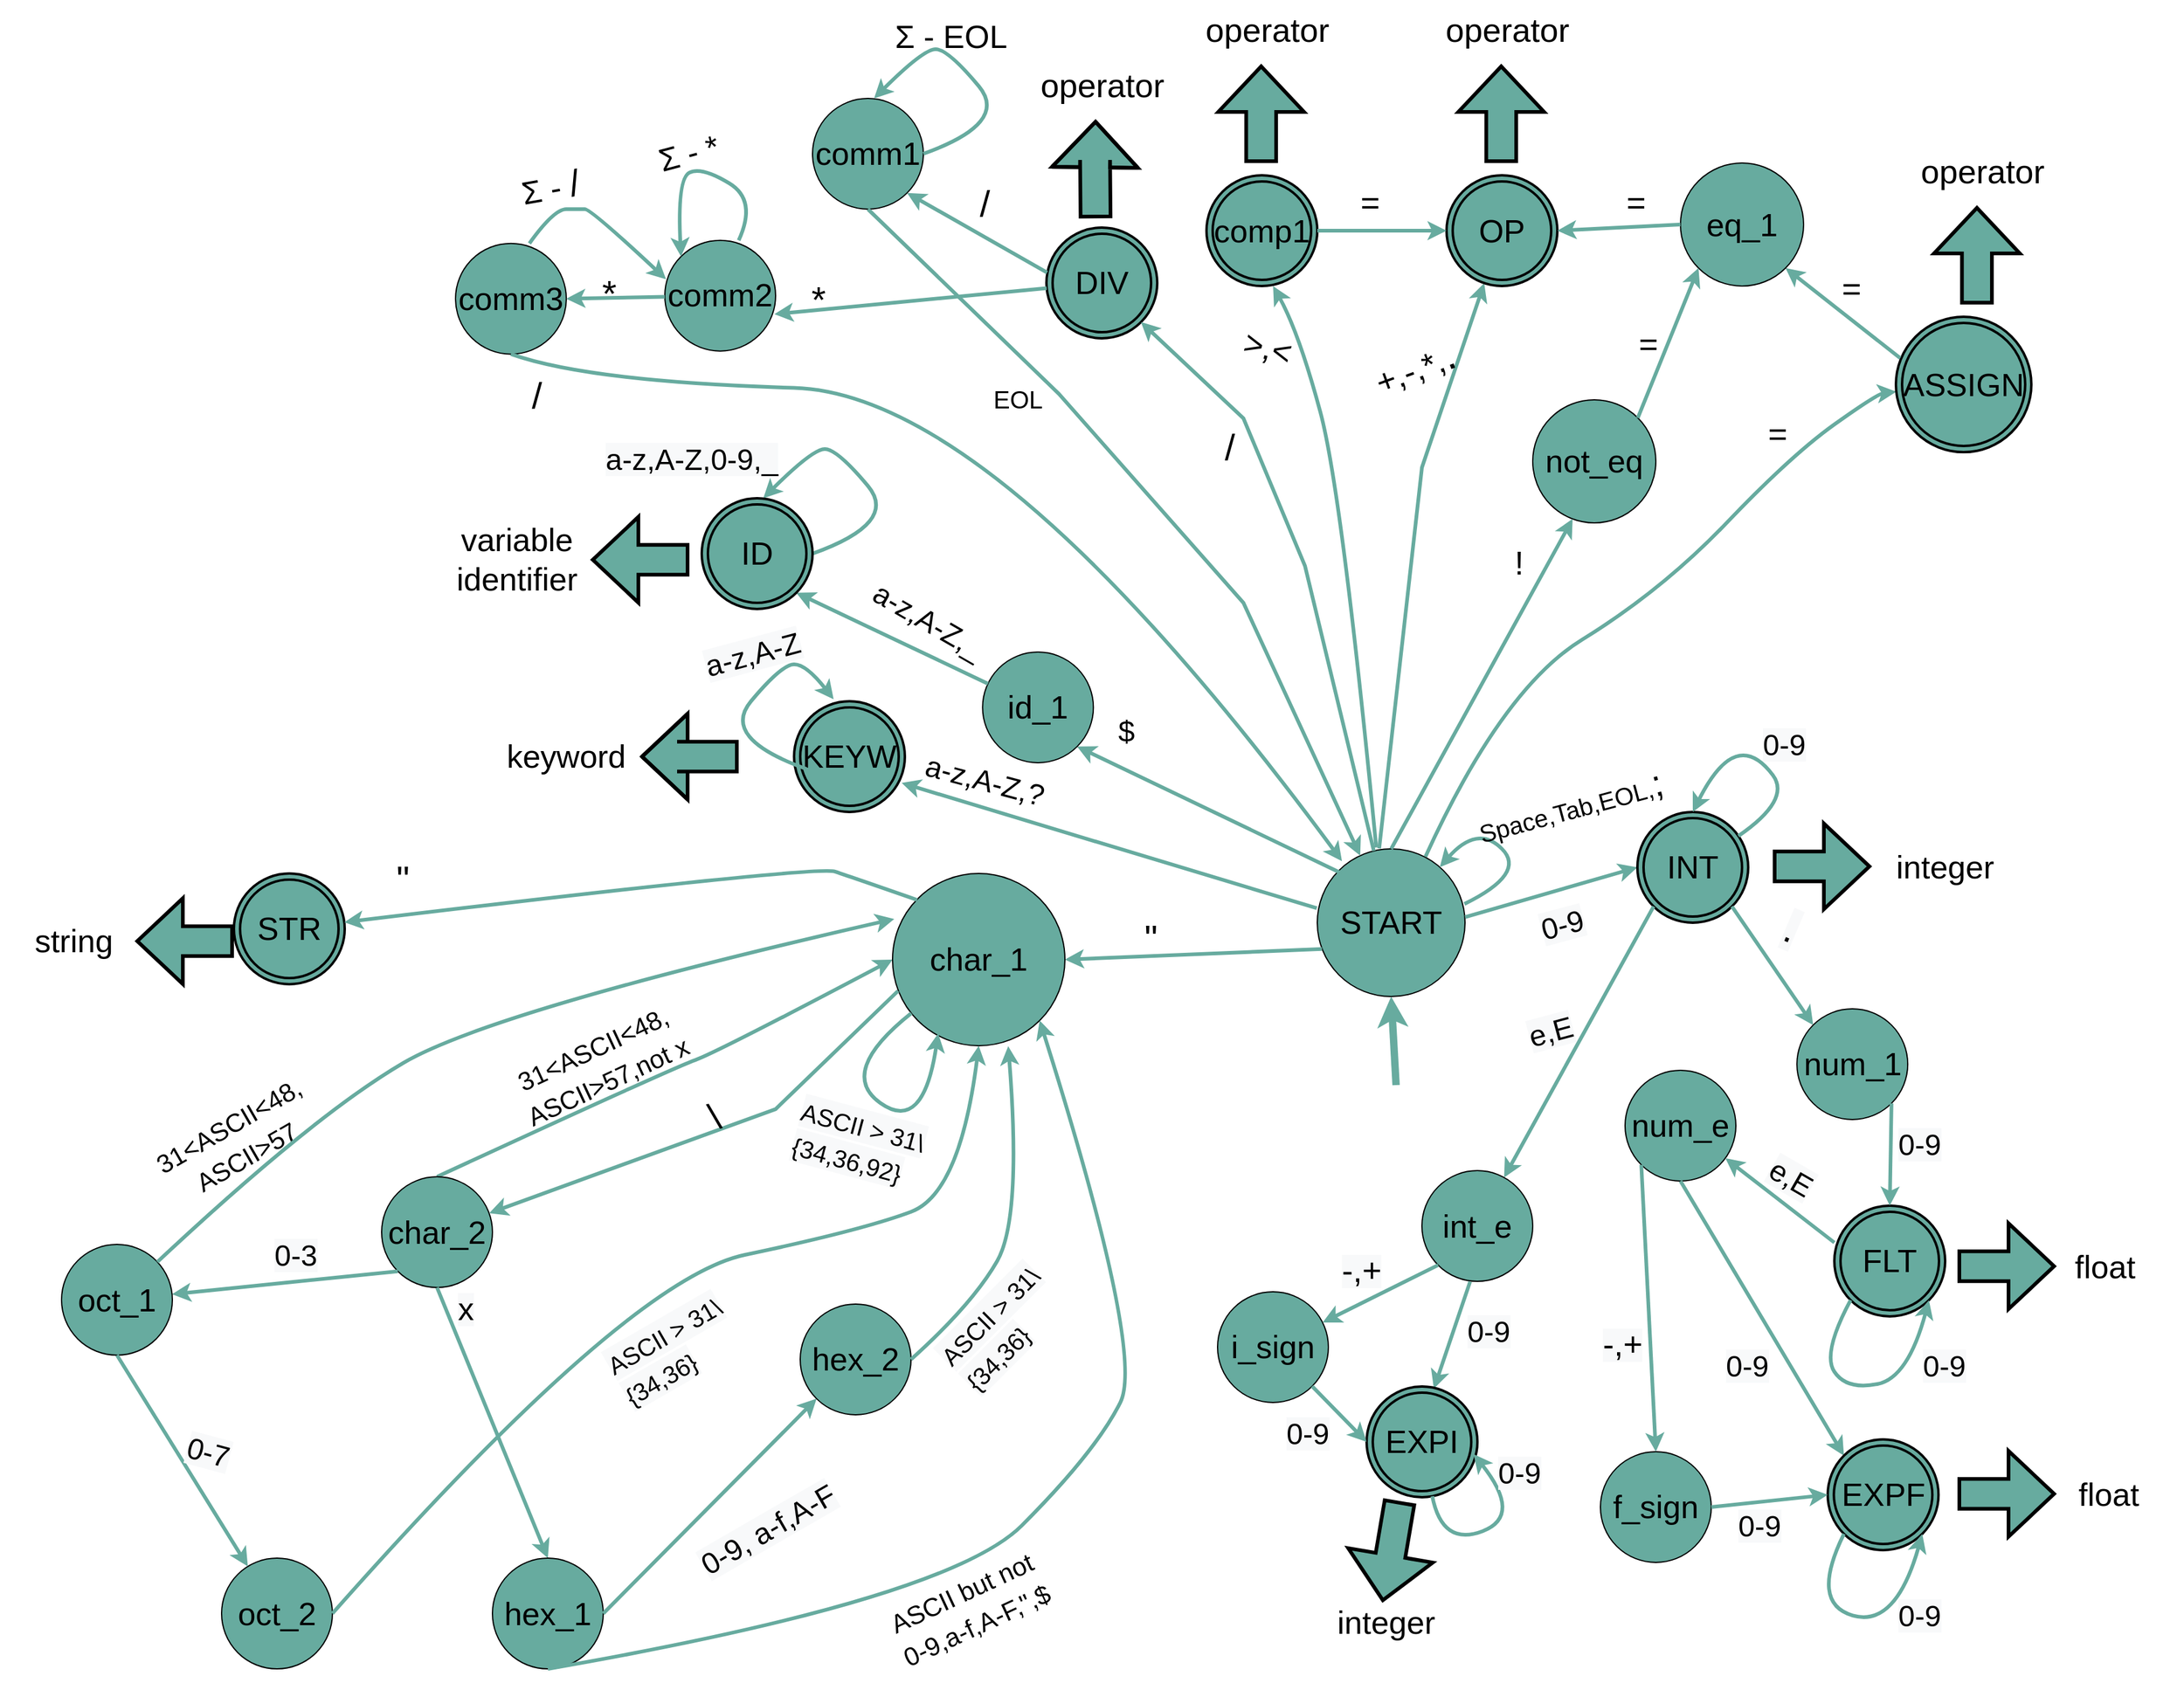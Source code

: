 <mxfile version="20.5.3" type="device"><diagram id="P_eGnvE1B38DZH0vGEoe" name="Страница 1"><mxGraphModel dx="2714" dy="1718" grid="0" gridSize="10" guides="1" tooltips="1" connect="1" arrows="1" fold="1" page="0" pageScale="1" pageWidth="1920" pageHeight="1200" math="0" shadow="0"><root><mxCell id="0"/><mxCell id="1" parent="0"/><mxCell id="Oa_eLpfe7gRHndy5lJff-1" value="&lt;font style=&quot;font-size: 26px;&quot;&gt;START&lt;/font&gt;" style="ellipse;whiteSpace=wrap;html=1;aspect=fixed;strokeColor=default;fillColor=#67AB9F;" parent="1" vertex="1"><mxGeometry x="1130" y="680" width="120" height="120" as="geometry"/></mxCell><mxCell id="Oa_eLpfe7gRHndy5lJff-2" value="" style="curved=1;endArrow=classic;html=1;rounded=0;fontSize=26;strokeColor=#67AB9F;shadow=0;strokeWidth=3;exitX=0.996;exitY=0.373;exitDx=0;exitDy=0;exitPerimeter=0;" parent="1" source="Oa_eLpfe7gRHndy5lJff-1" target="Oa_eLpfe7gRHndy5lJff-1" edge="1"><mxGeometry width="50" height="50" relative="1" as="geometry"><mxPoint x="1220" y="710" as="sourcePoint"/><mxPoint x="1210" y="690" as="targetPoint"/><Array as="points"><mxPoint x="1300" y="700"/><mxPoint x="1260" y="660"/></Array></mxGeometry></mxCell><mxCell id="Oa_eLpfe7gRHndy5lJff-3" value="&lt;font style=&quot;font-size: 20px;&quot;&gt;Space,Tab,EOL,&lt;/font&gt;&lt;font style=&quot;font-size: 30px;&quot;&gt;;&lt;/font&gt;" style="text;html=1;strokeColor=none;fillColor=none;align=center;verticalAlign=middle;whiteSpace=wrap;rounded=0;fontSize=26;rotation=-15;" parent="1" vertex="1"><mxGeometry x="1256.5" y="630" width="157" height="30" as="geometry"/></mxCell><mxCell id="Oa_eLpfe7gRHndy5lJff-14" value="" style="endArrow=classic;html=1;rounded=0;shadow=0;strokeColor=#67AB9F;strokeWidth=3;fontSize=24;entryX=1;entryY=1;entryDx=0;entryDy=0;" parent="1" target="Oa_eLpfe7gRHndy5lJff-16" edge="1"><mxGeometry width="50" height="50" relative="1" as="geometry"><mxPoint x="1150" y="700" as="sourcePoint"/><mxPoint x="1080" y="580" as="targetPoint"/></mxGeometry></mxCell><mxCell id="Oa_eLpfe7gRHndy5lJff-15" value="$" style="text;html=1;strokeColor=none;fillColor=none;align=center;verticalAlign=middle;whiteSpace=wrap;rounded=0;fontSize=24;" parent="1" vertex="1"><mxGeometry x="944.5" y="570" width="60" height="30" as="geometry"/></mxCell><mxCell id="Oa_eLpfe7gRHndy5lJff-16" value="&lt;span style=&quot;font-size: 26px;&quot;&gt;id_1&lt;/span&gt;" style="ellipse;whiteSpace=wrap;html=1;aspect=fixed;strokeColor=default;fillColor=#67AB9F;" parent="1" vertex="1"><mxGeometry x="858.13" y="520" width="90" height="90" as="geometry"/></mxCell><mxCell id="Oa_eLpfe7gRHndy5lJff-18" value="a-z,A-Z,_" style="text;html=1;strokeColor=none;fillColor=none;align=center;verticalAlign=middle;whiteSpace=wrap;rounded=0;fontSize=24;rotation=30;" parent="1" vertex="1"><mxGeometry x="758.64" y="470" width="110" height="50" as="geometry"/></mxCell><mxCell id="Oa_eLpfe7gRHndy5lJff-21" value="" style="endArrow=classic;html=1;rounded=0;shadow=0;strokeColor=#67AB9F;strokeWidth=3;fontSize=24;entryX=1;entryY=1;entryDx=0;entryDy=0;" parent="1" source="Oa_eLpfe7gRHndy5lJff-16" target="Oa_eLpfe7gRHndy5lJff-25" edge="1"><mxGeometry width="50" height="50" relative="1" as="geometry"><mxPoint x="906.59" y="555" as="sourcePoint"/><mxPoint x="797.03" y="503.04" as="targetPoint"/></mxGeometry></mxCell><mxCell id="Oa_eLpfe7gRHndy5lJff-23" value="" style="curved=1;endArrow=classic;html=1;rounded=0;fontSize=26;entryX=0.556;entryY=0;entryDx=0;entryDy=0;entryPerimeter=0;strokeColor=#67AB9F;shadow=0;strokeWidth=3;exitX=1;exitY=0.5;exitDx=0;exitDy=0;" parent="1" edge="1"><mxGeometry width="50" height="50" relative="1" as="geometry"><mxPoint x="720.0" y="440" as="sourcePoint"/><mxPoint x="680.04" y="395" as="targetPoint"/><Array as="points"><mxPoint x="790.03" y="415"/><mxPoint x="740" y="355"/><mxPoint x="720" y="355"/></Array></mxGeometry></mxCell><mxCell id="Oa_eLpfe7gRHndy5lJff-24" value="&lt;span style=&quot;caret-color: rgb(0, 0, 0); color: rgb(0, 0, 0); font-family: Helvetica; font-size: 24px; font-style: normal; font-variant-caps: normal; font-weight: normal; letter-spacing: normal; text-align: center; text-indent: 0px; text-transform: none; word-spacing: 0px; -webkit-text-stroke-width: 0px; background-color: rgb(248, 249, 250); text-decoration: none; float: none; display: inline !important;&quot;&gt;a-z,A-Z,0-9,_&lt;/span&gt;" style="text;whiteSpace=wrap;html=1;fontSize=24;rotation=0;" parent="1" vertex="1"><mxGeometry x="550" y="342.5" width="147.5" height="45" as="geometry"/></mxCell><mxCell id="Oa_eLpfe7gRHndy5lJff-25" value="&lt;span style=&quot;font-size: 26px;&quot;&gt;ID&lt;/span&gt;" style="ellipse;shape=doubleEllipse;whiteSpace=wrap;html=1;aspect=fixed;shadow=0;sketch=0;strokeColor=default;fontSize=24;fillColor=#67AB9F;strokeWidth=2;" parent="1" vertex="1"><mxGeometry x="630" y="395" width="90" height="90" as="geometry"/></mxCell><mxCell id="Oa_eLpfe7gRHndy5lJff-26" value="" style="shape=flexArrow;endArrow=classic;html=1;rounded=0;shadow=0;strokeColor=#000000;strokeWidth=3;fontSize=24;endWidth=42.353;endSize=11.343;width=22.333;fillColor=#67AB9F;" parent="1" edge="1"><mxGeometry width="50" height="50" relative="1" as="geometry"><mxPoint x="620" y="445" as="sourcePoint"/><mxPoint x="540" y="445" as="targetPoint"/></mxGeometry></mxCell><mxCell id="Oa_eLpfe7gRHndy5lJff-27" value="&lt;font style=&quot;font-size: 26px;&quot;&gt;variable&lt;br&gt;identifier&lt;/font&gt;" style="text;html=1;strokeColor=none;fillColor=none;align=center;verticalAlign=middle;whiteSpace=wrap;rounded=0;shadow=0;sketch=0;strokeWidth=2;fontSize=24;" parent="1" vertex="1"><mxGeometry x="420" y="415" width="120" height="60" as="geometry"/></mxCell><mxCell id="Oa_eLpfe7gRHndy5lJff-28" value="" style="endArrow=classic;html=1;rounded=0;shadow=0;strokeColor=#67AB9F;strokeWidth=3;fontSize=24;entryX=0.971;entryY=0.738;entryDx=0;entryDy=0;entryPerimeter=0;" parent="1" target="Oa_eLpfe7gRHndy5lJff-31" edge="1"><mxGeometry width="50" height="50" relative="1" as="geometry"><mxPoint x="1129.591" y="728.233" as="sourcePoint"/><mxPoint x="1040" y="690" as="targetPoint"/></mxGeometry></mxCell><mxCell id="Oa_eLpfe7gRHndy5lJff-30" value="a-z,A-Z,?" style="text;html=1;strokeColor=none;fillColor=none;align=center;verticalAlign=middle;whiteSpace=wrap;rounded=0;fontSize=24;rotation=15;" parent="1" vertex="1"><mxGeometry x="805" y="600" width="110" height="50" as="geometry"/></mxCell><mxCell id="Oa_eLpfe7gRHndy5lJff-31" value="&lt;span style=&quot;font-size: 26px;&quot;&gt;KEYW&lt;/span&gt;" style="ellipse;shape=doubleEllipse;whiteSpace=wrap;html=1;aspect=fixed;shadow=0;sketch=0;strokeColor=default;fontSize=24;fillColor=#67AB9F;strokeWidth=2;" parent="1" vertex="1"><mxGeometry x="705" y="560" width="90" height="90" as="geometry"/></mxCell><mxCell id="Oa_eLpfe7gRHndy5lJff-32" value="" style="curved=1;endArrow=classic;html=1;rounded=0;fontSize=26;entryX=0;entryY=0.5;entryDx=0;entryDy=0;strokeColor=#67AB9F;shadow=0;strokeWidth=3;exitX=0.5;exitY=0;exitDx=0;exitDy=0;" parent="1" source="Oa_eLpfe7gRHndy5lJff-91" target="Oa_eLpfe7gRHndy5lJff-87" edge="1"><mxGeometry width="50" height="50" relative="1" as="geometry"><mxPoint x="600.04" y="894.02" as="sourcePoint"/><mxPoint x="746.7" y="792.69" as="targetPoint"/><Array as="points"><mxPoint x="610" y="856.52"/><mxPoint x="640" y="846.52"/></Array></mxGeometry></mxCell><mxCell id="Oa_eLpfe7gRHndy5lJff-33" value="&lt;span style=&quot;caret-color: rgb(0, 0, 0); color: rgb(0, 0, 0); font-family: Helvetica; font-size: 24px; font-style: normal; font-variant-caps: normal; font-weight: normal; letter-spacing: normal; text-align: center; text-indent: 0px; text-transform: none; word-spacing: 0px; -webkit-text-stroke-width: 0px; background-color: rgb(248, 249, 250); text-decoration: none; float: none; display: inline !important;&quot;&gt;a-z,A-Z&lt;/span&gt;" style="text;whiteSpace=wrap;html=1;fontSize=24;rotation=-15;" parent="1" vertex="1"><mxGeometry x="630" y="500" width="90" height="40" as="geometry"/></mxCell><mxCell id="Oa_eLpfe7gRHndy5lJff-34" value="" style="shape=flexArrow;endArrow=classic;html=1;rounded=0;shadow=0;strokeColor=#000000;strokeWidth=3;fontSize=24;endWidth=42.353;endSize=11.343;width=22.333;fillColor=#67AB9F;" parent="1" edge="1"><mxGeometry width="50" height="50" relative="1" as="geometry"><mxPoint x="660" y="605" as="sourcePoint"/><mxPoint x="580" y="605" as="targetPoint"/><Array as="points"><mxPoint x="610" y="605"/></Array></mxGeometry></mxCell><mxCell id="Oa_eLpfe7gRHndy5lJff-35" value="&lt;span style=&quot;font-size: 26px;&quot;&gt;keyword&lt;/span&gt;" style="text;html=1;strokeColor=none;fillColor=none;align=center;verticalAlign=middle;whiteSpace=wrap;rounded=0;shadow=0;sketch=0;strokeWidth=2;fontSize=24;" parent="1" vertex="1"><mxGeometry x="460" y="575" width="120" height="60" as="geometry"/></mxCell><mxCell id="Oa_eLpfe7gRHndy5lJff-37" value="" style="endArrow=classic;html=1;rounded=0;shadow=0;strokeColor=#67AB9F;strokeWidth=3;fontSize=24;exitX=1.001;exitY=0.462;exitDx=0;exitDy=0;exitPerimeter=0;entryX=0;entryY=0.5;entryDx=0;entryDy=0;" parent="1" source="Oa_eLpfe7gRHndy5lJff-1" target="Oa_eLpfe7gRHndy5lJff-39" edge="1"><mxGeometry width="50" height="50" relative="1" as="geometry"><mxPoint x="1230" y="720.8" as="sourcePoint"/><mxPoint x="1360" y="710" as="targetPoint"/></mxGeometry></mxCell><mxCell id="Oa_eLpfe7gRHndy5lJff-38" value="&lt;span style=&quot;caret-color: rgb(0, 0, 0); color: rgb(0, 0, 0); font-family: Helvetica; font-size: 24px; font-style: normal; font-variant-caps: normal; font-weight: normal; letter-spacing: normal; text-align: center; text-indent: 0px; text-transform: none; word-spacing: 0px; -webkit-text-stroke-width: 0px; background-color: rgb(248, 249, 250); text-decoration: none; float: none; display: inline !important;&quot;&gt;0-9&lt;/span&gt;" style="text;whiteSpace=wrap;html=1;fontSize=24;rotation=-15;" parent="1" vertex="1"><mxGeometry x="1310" y="720" width="50" height="40" as="geometry"/></mxCell><mxCell id="Oa_eLpfe7gRHndy5lJff-39" value="&lt;span style=&quot;font-size: 26px;&quot;&gt;INT&lt;/span&gt;" style="ellipse;shape=doubleEllipse;whiteSpace=wrap;html=1;aspect=fixed;shadow=0;sketch=0;strokeColor=default;fontSize=24;fillColor=#67AB9F;strokeWidth=2;" parent="1" vertex="1"><mxGeometry x="1390" y="650" width="90" height="90" as="geometry"/></mxCell><mxCell id="Oa_eLpfe7gRHndy5lJff-41" value="" style="curved=1;endArrow=classic;html=1;rounded=0;fontSize=26;entryX=0.5;entryY=0;entryDx=0;entryDy=0;strokeColor=#67AB9F;shadow=0;strokeWidth=3;" parent="1" source="Oa_eLpfe7gRHndy5lJff-39" target="Oa_eLpfe7gRHndy5lJff-39" edge="1"><mxGeometry width="50" height="50" relative="1" as="geometry"><mxPoint x="1471.82" y="663.18" as="sourcePoint"/><mxPoint x="1440" y="650" as="targetPoint"/><Array as="points"><mxPoint x="1515" y="640"/><mxPoint x="1485" y="600"/><mxPoint x="1455" y="610"/></Array></mxGeometry></mxCell><mxCell id="Oa_eLpfe7gRHndy5lJff-42" value="&lt;span style=&quot;caret-color: rgb(0, 0, 0); color: rgb(0, 0, 0); font-family: Helvetica; font-size: 24px; font-style: normal; font-variant-caps: normal; font-weight: normal; letter-spacing: normal; text-align: center; text-indent: 0px; text-transform: none; word-spacing: 0px; -webkit-text-stroke-width: 0px; background-color: rgb(248, 249, 250); text-decoration: none; float: none; display: inline !important;&quot;&gt;0-9&lt;/span&gt;" style="text;whiteSpace=wrap;html=1;fontSize=24;rotation=0;" parent="1" vertex="1"><mxGeometry x="1489.6" y="575" width="50" height="40" as="geometry"/></mxCell><mxCell id="Oa_eLpfe7gRHndy5lJff-45" value="" style="shape=flexArrow;endArrow=classic;html=1;rounded=0;shadow=0;strokeColor=#000000;strokeWidth=3;fontSize=24;endWidth=42.353;endSize=11.343;width=22.333;fillColor=#67AB9F;" parent="1" edge="1"><mxGeometry width="50" height="50" relative="1" as="geometry"><mxPoint x="1500" y="694.23" as="sourcePoint"/><mxPoint x="1580" y="694.23" as="targetPoint"/></mxGeometry></mxCell><mxCell id="Oa_eLpfe7gRHndy5lJff-46" value="&lt;span style=&quot;font-size: 26px;&quot;&gt;integer&lt;/span&gt;" style="text;html=1;strokeColor=none;fillColor=none;align=center;verticalAlign=middle;whiteSpace=wrap;rounded=0;shadow=0;sketch=0;strokeWidth=2;fontSize=24;flipH=1;" parent="1" vertex="1"><mxGeometry x="1580" y="665" width="120" height="60" as="geometry"/></mxCell><mxCell id="Oa_eLpfe7gRHndy5lJff-49" value="" style="endArrow=classic;html=1;rounded=0;shadow=0;strokeColor=#67AB9F;strokeWidth=3;fontSize=24;exitX=1;exitY=1;exitDx=0;exitDy=0;entryX=0;entryY=0;entryDx=0;entryDy=0;" parent="1" source="Oa_eLpfe7gRHndy5lJff-39" target="Oa_eLpfe7gRHndy5lJff-64" edge="1"><mxGeometry width="50" height="50" relative="1" as="geometry"><mxPoint x="1490" y="760" as="sourcePoint"/><mxPoint x="1530" y="820" as="targetPoint"/></mxGeometry></mxCell><mxCell id="Oa_eLpfe7gRHndy5lJff-50" value="&lt;div style=&quot;text-align: center;&quot;&gt;&lt;span style=&quot;font-size: 31px; background-color: rgb(248, 249, 250);&quot;&gt;.&lt;/span&gt;&lt;/div&gt;" style="text;whiteSpace=wrap;html=1;fontSize=24;rotation=23;fillColor=default;" parent="1" vertex="1"><mxGeometry x="1509.6" y="721.95" width="20" height="44.64" as="geometry"/></mxCell><mxCell id="Oa_eLpfe7gRHndy5lJff-57" value="&lt;span style=&quot;font-size: 26px;&quot;&gt;FLT&lt;/span&gt;" style="ellipse;shape=doubleEllipse;whiteSpace=wrap;html=1;aspect=fixed;shadow=0;sketch=0;strokeColor=default;fontSize=24;fillColor=#67AB9F;strokeWidth=2;" parent="1" vertex="1"><mxGeometry x="1550" y="970" width="90" height="90" as="geometry"/></mxCell><mxCell id="Oa_eLpfe7gRHndy5lJff-58" value="" style="shape=flexArrow;endArrow=classic;html=1;rounded=0;shadow=0;strokeColor=#000000;strokeWidth=3;fontSize=24;endWidth=42.353;endSize=11.343;width=22.333;fillColor=#67AB9F;" parent="1" edge="1"><mxGeometry width="50" height="50" relative="1" as="geometry"><mxPoint x="1650" y="1019.23" as="sourcePoint"/><mxPoint x="1730" y="1019.23" as="targetPoint"/></mxGeometry></mxCell><mxCell id="Oa_eLpfe7gRHndy5lJff-59" value="&lt;span style=&quot;font-size: 26px;&quot;&gt;float&lt;/span&gt;" style="text;html=1;strokeColor=none;fillColor=none;align=center;verticalAlign=middle;whiteSpace=wrap;rounded=0;shadow=0;sketch=0;strokeWidth=2;fontSize=24;flipH=1;" parent="1" vertex="1"><mxGeometry x="1710" y="990" width="120" height="60" as="geometry"/></mxCell><mxCell id="Oa_eLpfe7gRHndy5lJff-60" value="" style="curved=1;endArrow=classic;html=1;rounded=0;fontSize=26;entryX=1;entryY=1;entryDx=0;entryDy=0;strokeColor=#67AB9F;shadow=0;strokeWidth=3;exitX=0;exitY=1;exitDx=0;exitDy=0;" parent="1" source="Oa_eLpfe7gRHndy5lJff-57" target="Oa_eLpfe7gRHndy5lJff-57" edge="1"><mxGeometry width="50" height="50" relative="1" as="geometry"><mxPoint x="1572.918" y="1065.25" as="sourcePoint"/><mxPoint x="1610" y="1084.756" as="targetPoint"/><Array as="points"><mxPoint x="1540" y="1090"/><mxPoint x="1560" y="1120"/><mxPoint x="1610" y="1110"/></Array></mxGeometry></mxCell><mxCell id="Oa_eLpfe7gRHndy5lJff-61" value="&lt;span style=&quot;caret-color: rgb(0, 0, 0); color: rgb(0, 0, 0); font-family: Helvetica; font-size: 24px; font-style: normal; font-variant-caps: normal; font-weight: normal; letter-spacing: normal; text-align: center; text-indent: 0px; text-transform: none; word-spacing: 0px; -webkit-text-stroke-width: 0px; background-color: rgb(248, 249, 250); text-decoration: none; float: none; display: inline !important;&quot;&gt;0-9&lt;/span&gt;" style="text;whiteSpace=wrap;html=1;fontSize=24;rotation=0;flipH=1;flipV=1;" parent="1" vertex="1"><mxGeometry x="1620" y="1080" width="50" height="40" as="geometry"/></mxCell><mxCell id="Oa_eLpfe7gRHndy5lJff-63" value="" style="endArrow=classic;html=1;rounded=0;shadow=0;strokeColor=#67AB9F;strokeWidth=3;fontSize=24;exitX=0;exitY=1;exitDx=0;exitDy=0;" parent="1" source="Oa_eLpfe7gRHndy5lJff-39" target="Nu00eh5U6QbFRLupYzmr-2" edge="1"><mxGeometry width="50" height="50" relative="1" as="geometry"><mxPoint x="1420.22" y="758.36" as="sourcePoint"/><mxPoint x="1313" y="905" as="targetPoint"/></mxGeometry></mxCell><mxCell id="Oa_eLpfe7gRHndy5lJff-64" value="&lt;font style=&quot;font-size: 26px;&quot;&gt;num_1&lt;/font&gt;" style="ellipse;whiteSpace=wrap;html=1;aspect=fixed;strokeColor=default;fillColor=#67AB9F;" parent="1" vertex="1"><mxGeometry x="1519.6" y="810" width="90" height="90" as="geometry"/></mxCell><mxCell id="Oa_eLpfe7gRHndy5lJff-65" value="" style="endArrow=classic;html=1;rounded=0;shadow=0;strokeColor=#67AB9F;strokeWidth=3;fontSize=24;exitX=1;exitY=1;exitDx=0;exitDy=0;entryX=0.5;entryY=0;entryDx=0;entryDy=0;" parent="1" source="Oa_eLpfe7gRHndy5lJff-64" target="Oa_eLpfe7gRHndy5lJff-57" edge="1"><mxGeometry width="50" height="50" relative="1" as="geometry"><mxPoint x="1620.0" y="890.0" as="sourcePoint"/><mxPoint x="1685.96" y="986.36" as="targetPoint"/></mxGeometry></mxCell><mxCell id="Oa_eLpfe7gRHndy5lJff-66" value="&lt;span style=&quot;caret-color: rgb(0, 0, 0); color: rgb(0, 0, 0); font-family: Helvetica; font-size: 24px; font-style: normal; font-variant-caps: normal; font-weight: normal; letter-spacing: normal; text-align: center; text-indent: 0px; text-transform: none; word-spacing: 0px; -webkit-text-stroke-width: 0px; background-color: rgb(248, 249, 250); text-decoration: none; float: none; display: inline !important;&quot;&gt;0-9&lt;/span&gt;" style="text;whiteSpace=wrap;html=1;fontSize=24;rotation=0;flipH=1;flipV=1;" parent="1" vertex="1"><mxGeometry x="1600" y="900" width="50" height="40" as="geometry"/></mxCell><mxCell id="Oa_eLpfe7gRHndy5lJff-67" value="&lt;font style=&quot;font-size: 26px;&quot;&gt;num_e&lt;/font&gt;" style="ellipse;whiteSpace=wrap;html=1;aspect=fixed;strokeColor=default;fillColor=#67AB9F;" parent="1" vertex="1"><mxGeometry x="1380" y="860" width="90" height="90" as="geometry"/></mxCell><mxCell id="Oa_eLpfe7gRHndy5lJff-68" value="&lt;span style=&quot;caret-color: rgb(0, 0, 0); color: rgb(0, 0, 0); font-family: Helvetica; font-size: 24px; font-style: normal; font-variant-caps: normal; font-weight: normal; letter-spacing: normal; text-align: center; text-indent: 0px; text-transform: none; word-spacing: 0px; -webkit-text-stroke-width: 0px; background-color: rgb(248, 249, 250); text-decoration: none; float: none; display: inline !important;&quot;&gt;e,E&lt;/span&gt;" style="text;whiteSpace=wrap;html=1;fontSize=24;rotation=-15;" parent="1" vertex="1"><mxGeometry x="1300" y="807" width="50" height="40" as="geometry"/></mxCell><mxCell id="Oa_eLpfe7gRHndy5lJff-70" value="&lt;span style=&quot;caret-color: rgb(0, 0, 0); color: rgb(0, 0, 0); font-family: Helvetica; font-size: 24px; font-style: normal; font-variant-caps: normal; font-weight: normal; letter-spacing: normal; text-align: center; text-indent: 0px; text-transform: none; word-spacing: 0px; -webkit-text-stroke-width: 0px; background-color: rgb(248, 249, 250); text-decoration: none; float: none; display: inline !important;&quot;&gt;e,E&lt;/span&gt;" style="text;whiteSpace=wrap;html=1;fontSize=24;rotation=30;" parent="1" vertex="1"><mxGeometry x="1494.6" y="930" width="50" height="40" as="geometry"/></mxCell><mxCell id="Oa_eLpfe7gRHndy5lJff-71" value="" style="endArrow=classic;html=1;rounded=0;shadow=0;strokeColor=#67AB9F;strokeWidth=3;fontSize=24;entryX=0.906;entryY=0.794;entryDx=0;entryDy=0;entryPerimeter=0;" parent="1" target="Oa_eLpfe7gRHndy5lJff-67" edge="1"><mxGeometry width="50" height="50" relative="1" as="geometry"><mxPoint x="1550" y="1000" as="sourcePoint"/><mxPoint x="1480" y="970" as="targetPoint"/><Array as="points"/></mxGeometry></mxCell><mxCell id="Oa_eLpfe7gRHndy5lJff-72" value="" style="endArrow=classic;html=1;rounded=0;shadow=0;strokeColor=#67AB9F;strokeWidth=3;fontSize=24;entryX=0;entryY=0;entryDx=0;entryDy=0;exitX=0.5;exitY=1;exitDx=0;exitDy=0;" parent="1" source="Oa_eLpfe7gRHndy5lJff-67" target="Oa_eLpfe7gRHndy5lJff-73" edge="1"><mxGeometry width="50" height="50" relative="1" as="geometry"><mxPoint x="1430.0" y="990.0" as="sourcePoint"/><mxPoint x="1516.03" y="1055.39" as="targetPoint"/><Array as="points"/></mxGeometry></mxCell><mxCell id="Oa_eLpfe7gRHndy5lJff-73" value="&lt;span style=&quot;font-size: 26px;&quot;&gt;EXPF&lt;/span&gt;" style="ellipse;shape=doubleEllipse;whiteSpace=wrap;html=1;aspect=fixed;shadow=0;sketch=0;strokeColor=default;fontSize=24;fillColor=#67AB9F;strokeWidth=2;" parent="1" vertex="1"><mxGeometry x="1544.6" y="1160" width="90" height="90" as="geometry"/></mxCell><mxCell id="Oa_eLpfe7gRHndy5lJff-74" value="&lt;span style=&quot;caret-color: rgb(0, 0, 0); color: rgb(0, 0, 0); font-family: Helvetica; font-size: 24px; font-style: normal; font-variant-caps: normal; font-weight: normal; letter-spacing: normal; text-align: center; text-indent: 0px; text-transform: none; word-spacing: 0px; -webkit-text-stroke-width: 0px; background-color: rgb(248, 249, 250); text-decoration: none; float: none; display: inline !important;&quot;&gt;0-9&lt;/span&gt;" style="text;whiteSpace=wrap;html=1;fontSize=24;rotation=0;flipH=1;flipV=1;" parent="1" vertex="1"><mxGeometry x="1459.6" y="1080" width="50" height="40" as="geometry"/></mxCell><mxCell id="Oa_eLpfe7gRHndy5lJff-75" value="&lt;span style=&quot;font-size: 26px;&quot;&gt;f_sign&lt;/span&gt;" style="ellipse;whiteSpace=wrap;html=1;aspect=fixed;strokeColor=default;fillColor=#67AB9F;" parent="1" vertex="1"><mxGeometry x="1360" y="1170" width="90" height="90" as="geometry"/></mxCell><mxCell id="Oa_eLpfe7gRHndy5lJff-76" value="" style="endArrow=classic;html=1;rounded=0;shadow=0;strokeColor=#67AB9F;strokeWidth=3;fontSize=24;entryX=0.5;entryY=0;entryDx=0;entryDy=0;exitX=0;exitY=1;exitDx=0;exitDy=0;" parent="1" source="Oa_eLpfe7gRHndy5lJff-67" target="Oa_eLpfe7gRHndy5lJff-75" edge="1"><mxGeometry width="50" height="50" relative="1" as="geometry"><mxPoint x="1420" y="960" as="sourcePoint"/><mxPoint x="1400" y="1160" as="targetPoint"/><Array as="points"/></mxGeometry></mxCell><mxCell id="Oa_eLpfe7gRHndy5lJff-77" value="&lt;span style=&quot;caret-color: rgb(0, 0, 0); color: rgb(0, 0, 0); font-family: Helvetica; font-style: normal; font-variant-caps: normal; font-weight: normal; letter-spacing: normal; text-align: center; text-indent: 0px; text-transform: none; word-spacing: 0px; -webkit-text-stroke-width: 0px; background-color: rgb(248, 249, 250); text-decoration: none; float: none; display: inline !important;&quot;&gt;&lt;font style=&quot;font-size: 27px;&quot;&gt;-,+&lt;/font&gt;&lt;/span&gt;" style="text;whiteSpace=wrap;html=1;fontSize=24;rotation=0;flipH=1;flipV=1;" parent="1" vertex="1"><mxGeometry x="1360" y="1060" width="50" height="40" as="geometry"/></mxCell><mxCell id="Oa_eLpfe7gRHndy5lJff-78" value="" style="endArrow=classic;html=1;rounded=0;shadow=0;strokeColor=#67AB9F;strokeWidth=3;fontSize=24;entryX=0;entryY=0.5;entryDx=0;entryDy=0;exitX=1;exitY=0.5;exitDx=0;exitDy=0;" parent="1" source="Oa_eLpfe7gRHndy5lJff-75" target="Oa_eLpfe7gRHndy5lJff-73" edge="1"><mxGeometry width="50" height="50" relative="1" as="geometry"><mxPoint x="1460" y="1220" as="sourcePoint"/><mxPoint x="1550.0" y="1220" as="targetPoint"/><Array as="points"/></mxGeometry></mxCell><mxCell id="Oa_eLpfe7gRHndy5lJff-79" value="&lt;span style=&quot;caret-color: rgb(0, 0, 0); color: rgb(0, 0, 0); font-family: Helvetica; font-size: 24px; font-style: normal; font-variant-caps: normal; font-weight: normal; letter-spacing: normal; text-align: center; text-indent: 0px; text-transform: none; word-spacing: 0px; -webkit-text-stroke-width: 0px; background-color: rgb(248, 249, 250); text-decoration: none; float: none; display: inline !important;&quot;&gt;0-9&lt;/span&gt;" style="text;whiteSpace=wrap;html=1;fontSize=24;rotation=0;flipH=1;flipV=1;" parent="1" vertex="1"><mxGeometry x="1469.6" y="1210" width="50" height="40" as="geometry"/></mxCell><mxCell id="Oa_eLpfe7gRHndy5lJff-80" value="" style="curved=1;endArrow=classic;html=1;rounded=0;fontSize=26;entryX=1;entryY=1;entryDx=0;entryDy=0;strokeColor=#67AB9F;shadow=0;strokeWidth=3;exitX=0;exitY=1;exitDx=0;exitDy=0;" parent="1" source="Oa_eLpfe7gRHndy5lJff-73" target="Oa_eLpfe7gRHndy5lJff-73" edge="1"><mxGeometry width="50" height="50" relative="1" as="geometry"><mxPoint x="1553.18" y="1250.0" as="sourcePoint"/><mxPoint x="1616.82" y="1250.0" as="targetPoint"/><Array as="points"><mxPoint x="1530" y="1293.18"/><mxPoint x="1600" y="1313.18"/></Array></mxGeometry></mxCell><mxCell id="Oa_eLpfe7gRHndy5lJff-81" value="&lt;span style=&quot;caret-color: rgb(0, 0, 0); color: rgb(0, 0, 0); font-family: Helvetica; font-size: 24px; font-style: normal; font-variant-caps: normal; font-weight: normal; letter-spacing: normal; text-align: center; text-indent: 0px; text-transform: none; word-spacing: 0px; -webkit-text-stroke-width: 0px; background-color: rgb(248, 249, 250); text-decoration: none; float: none; display: inline !important;&quot;&gt;0-9&lt;/span&gt;" style="text;whiteSpace=wrap;html=1;fontSize=24;rotation=0;flipH=1;flipV=1;" parent="1" vertex="1"><mxGeometry x="1600" y="1283.18" width="50" height="40" as="geometry"/></mxCell><mxCell id="Oa_eLpfe7gRHndy5lJff-82" value="" style="shape=flexArrow;endArrow=classic;html=1;rounded=0;shadow=0;strokeColor=#000000;strokeWidth=3;fontSize=24;endWidth=42.353;endSize=11.343;width=22.333;fillColor=#67AB9F;" parent="1" edge="1"><mxGeometry width="50" height="50" relative="1" as="geometry"><mxPoint x="1650" y="1204.23" as="sourcePoint"/><mxPoint x="1730.0" y="1204.23" as="targetPoint"/></mxGeometry></mxCell><mxCell id="Oa_eLpfe7gRHndy5lJff-83" value="&lt;span style=&quot;font-size: 26px;&quot;&gt;float&lt;/span&gt;" style="text;html=1;strokeColor=none;fillColor=none;align=center;verticalAlign=middle;whiteSpace=wrap;rounded=0;shadow=0;sketch=0;strokeWidth=2;fontSize=24;flipH=1;" parent="1" vertex="1"><mxGeometry x="1713" y="1175" width="120" height="60" as="geometry"/></mxCell><mxCell id="Oa_eLpfe7gRHndy5lJff-85" value="" style="endArrow=classic;html=1;rounded=0;shadow=0;strokeColor=#67AB9F;strokeWidth=3;fontSize=24;exitX=0.032;exitY=0.678;exitDx=0;exitDy=0;exitPerimeter=0;entryX=1;entryY=0.5;entryDx=0;entryDy=0;" parent="1" source="Oa_eLpfe7gRHndy5lJff-1" target="Oa_eLpfe7gRHndy5lJff-87" edge="1"><mxGeometry width="50" height="50" relative="1" as="geometry"><mxPoint x="1043.18" y="820.0" as="sourcePoint"/><mxPoint x="950" y="760" as="targetPoint"/></mxGeometry></mxCell><mxCell id="Oa_eLpfe7gRHndy5lJff-86" value="&lt;font style=&quot;font-size: 30px;&quot;&gt;&quot;&lt;/font&gt;" style="text;html=1;strokeColor=none;fillColor=none;align=center;verticalAlign=middle;whiteSpace=wrap;rounded=0;fontSize=24;" parent="1" vertex="1"><mxGeometry x="965" y="736.59" width="60" height="30" as="geometry"/></mxCell><mxCell id="Oa_eLpfe7gRHndy5lJff-87" value="&lt;span style=&quot;font-size: 26px;&quot;&gt;char_1&lt;/span&gt;" style="ellipse;whiteSpace=wrap;html=1;aspect=fixed;strokeColor=default;fillColor=#67AB9F;" parent="1" vertex="1"><mxGeometry x="785" y="700" width="140" height="140" as="geometry"/></mxCell><mxCell id="Oa_eLpfe7gRHndy5lJff-88" value="" style="curved=1;endArrow=classic;html=1;rounded=0;fontSize=26;entryX=0.655;entryY=0.986;entryDx=0;entryDy=0;strokeColor=#67AB9F;shadow=0;strokeWidth=3;entryPerimeter=0;" parent="1" source="Oa_eLpfe7gRHndy5lJff-87" edge="1"><mxGeometry width="50" height="50" relative="1" as="geometry"><mxPoint x="771.645" y="820.252" as="sourcePoint"/><mxPoint x="822.05" y="829.98" as="targetPoint"/><Array as="points"><mxPoint x="740" y="861.52"/><mxPoint x="810" y="911.52"/></Array></mxGeometry></mxCell><mxCell id="Oa_eLpfe7gRHndy5lJff-89" value="&lt;span style=&quot;caret-color: rgb(0, 0, 0); color: rgb(0, 0, 0); font-family: Helvetica; font-style: normal; font-variant-caps: normal; font-weight: normal; letter-spacing: normal; text-align: center; text-indent: 0px; text-transform: none; word-spacing: 0px; -webkit-text-stroke-width: 0px; background-color: rgb(248, 249, 250); text-decoration: none; float: none; display: inline !important;&quot;&gt;&lt;font style=&quot;font-size: 20px;&quot;&gt;ASCII &amp;gt; 31\ {34,36}&lt;/font&gt;&lt;/span&gt;" style="text;whiteSpace=wrap;html=1;fontSize=24;rotation=-45;flipH=1;flipV=1;" parent="1" vertex="1"><mxGeometry x="815" y="1031.52" width="120" height="60" as="geometry"/></mxCell><mxCell id="Oa_eLpfe7gRHndy5lJff-91" value="&lt;span style=&quot;font-size: 26px;&quot;&gt;char_2&lt;/span&gt;" style="ellipse;whiteSpace=wrap;html=1;aspect=fixed;strokeColor=default;fillColor=#67AB9F;" parent="1" vertex="1"><mxGeometry x="370" y="946.52" width="90" height="90" as="geometry"/></mxCell><mxCell id="Oa_eLpfe7gRHndy5lJff-92" value="" style="endArrow=classic;html=1;rounded=0;shadow=0;strokeColor=#67AB9F;strokeWidth=3;fontSize=24;exitX=0.032;exitY=0.682;exitDx=0;exitDy=0;exitPerimeter=0;" parent="1" source="Oa_eLpfe7gRHndy5lJff-87" target="Oa_eLpfe7gRHndy5lJff-91" edge="1"><mxGeometry width="50" height="50" relative="1" as="geometry"><mxPoint x="766.109" y="815.411" as="sourcePoint"/><mxPoint x="560.0" y="828.51" as="targetPoint"/><Array as="points"><mxPoint x="690" y="891.52"/></Array></mxGeometry></mxCell><mxCell id="Oa_eLpfe7gRHndy5lJff-97" value="" style="curved=1;endArrow=classic;html=1;rounded=0;fontSize=26;entryX=0.357;entryY=-0.018;entryDx=0;entryDy=0;entryPerimeter=0;strokeColor=#67AB9F;shadow=0;strokeWidth=3;exitX=1;exitY=0.5;exitDx=0;exitDy=0;" parent="1" target="Oa_eLpfe7gRHndy5lJff-31" edge="1"><mxGeometry width="50" height="50" relative="1" as="geometry"><mxPoint x="715.03" y="615" as="sourcePoint"/><mxPoint x="754.99" y="570.0" as="targetPoint"/><Array as="points"><mxPoint x="645.0" y="590"/><mxPoint x="695.03" y="530"/><mxPoint x="715.03" y="530"/></Array></mxGeometry></mxCell><mxCell id="Oa_eLpfe7gRHndy5lJff-98" value="&lt;font style=&quot;font-size: 21px;&quot;&gt;31&amp;lt;ASCII&amp;lt;48,&lt;br&gt;ASCII&amp;gt;57,not x&lt;br&gt;&lt;/font&gt;" style="text;html=1;strokeColor=none;fillColor=none;align=center;verticalAlign=middle;whiteSpace=wrap;rounded=0;fontSize=24;rotation=-25;" parent="1" vertex="1"><mxGeometry x="450" y="830" width="195" height="50" as="geometry"/></mxCell><mxCell id="Oa_eLpfe7gRHndy5lJff-99" value="&lt;font style=&quot;font-size: 30px;&quot;&gt;\&lt;/font&gt;" style="text;html=1;strokeColor=none;fillColor=none;align=center;verticalAlign=middle;whiteSpace=wrap;rounded=0;shadow=0;sketch=0;strokeWidth=2;fontSize=22;rotation=-15;" parent="1" vertex="1"><mxGeometry x="610" y="881.52" width="60" height="30" as="geometry"/></mxCell><mxCell id="Oa_eLpfe7gRHndy5lJff-100" value="" style="endArrow=classic;html=1;rounded=0;shadow=0;strokeColor=#67AB9F;strokeWidth=3;fontSize=24;exitX=0;exitY=1;exitDx=0;exitDy=0;" parent="1" source="Oa_eLpfe7gRHndy5lJff-91" target="Oa_eLpfe7gRHndy5lJff-101" edge="1"><mxGeometry width="50" height="50" relative="1" as="geometry"><mxPoint x="455.84" y="1005.95" as="sourcePoint"/><mxPoint x="440" y="1046.52" as="targetPoint"/></mxGeometry></mxCell><mxCell id="Oa_eLpfe7gRHndy5lJff-101" value="&lt;span style=&quot;font-size: 26px;&quot;&gt;oct_1&lt;/span&gt;" style="ellipse;whiteSpace=wrap;html=1;aspect=fixed;strokeColor=default;fillColor=#67AB9F;" parent="1" vertex="1"><mxGeometry x="110" y="1001.52" width="90" height="90" as="geometry"/></mxCell><mxCell id="Oa_eLpfe7gRHndy5lJff-102" value="&lt;span style=&quot;caret-color: rgb(0, 0, 0); color: rgb(0, 0, 0); font-family: Helvetica; font-size: 24px; font-style: normal; font-variant-caps: normal; font-weight: normal; letter-spacing: normal; text-align: center; text-indent: 0px; text-transform: none; word-spacing: 0px; -webkit-text-stroke-width: 0px; background-color: rgb(248, 249, 250); text-decoration: none; float: none; display: inline !important;&quot;&gt;0-3&lt;/span&gt;" style="text;whiteSpace=wrap;html=1;fontSize=24;rotation=0;" parent="1" vertex="1"><mxGeometry x="281" y="990" width="50" height="40" as="geometry"/></mxCell><mxCell id="Oa_eLpfe7gRHndy5lJff-103" value="&lt;span style=&quot;font-size: 26px;&quot;&gt;oct_2&lt;/span&gt;" style="ellipse;whiteSpace=wrap;html=1;aspect=fixed;strokeColor=default;fillColor=#67AB9F;" parent="1" vertex="1"><mxGeometry x="240" y="1256.52" width="90" height="90" as="geometry"/></mxCell><mxCell id="Oa_eLpfe7gRHndy5lJff-104" value="" style="endArrow=classic;html=1;rounded=0;shadow=0;strokeColor=#67AB9F;strokeWidth=3;fontSize=24;exitX=0.5;exitY=1;exitDx=0;exitDy=0;" parent="1" source="Oa_eLpfe7gRHndy5lJff-101" target="Oa_eLpfe7gRHndy5lJff-103" edge="1"><mxGeometry width="50" height="50" relative="1" as="geometry"><mxPoint x="435.577" y="951.52" as="sourcePoint"/><mxPoint x="470" y="1011.52" as="targetPoint"/></mxGeometry></mxCell><mxCell id="Oa_eLpfe7gRHndy5lJff-105" value="&lt;span style=&quot;caret-color: rgb(0, 0, 0); color: rgb(0, 0, 0); font-family: Helvetica; font-size: 24px; font-style: normal; font-variant-caps: normal; font-weight: normal; letter-spacing: normal; text-align: center; text-indent: 0px; text-transform: none; word-spacing: 0px; -webkit-text-stroke-width: 0px; background-color: rgb(248, 249, 250); text-decoration: none; float: none; display: inline !important;&quot;&gt;0-7&lt;/span&gt;" style="text;whiteSpace=wrap;html=1;fontSize=24;rotation=15;" parent="1" vertex="1"><mxGeometry x="210" y="1151.52" width="50" height="40" as="geometry"/></mxCell><mxCell id="Oa_eLpfe7gRHndy5lJff-110" value="" style="curved=1;endArrow=classic;html=1;rounded=0;fontSize=26;strokeColor=#67AB9F;shadow=0;strokeWidth=3;exitX=1;exitY=0.5;exitDx=0;exitDy=0;entryX=0.5;entryY=1;entryDx=0;entryDy=0;" parent="1" source="Oa_eLpfe7gRHndy5lJff-103" target="Oa_eLpfe7gRHndy5lJff-87" edge="1"><mxGeometry width="50" height="50" relative="1" as="geometry"><mxPoint x="701.82" y="1085" as="sourcePoint"/><mxPoint x="880.09" y="892.395" as="targetPoint"/><Array as="points"><mxPoint x="570" y="1030"/><mxPoint x="760" y="990"/><mxPoint x="840" y="960"/></Array></mxGeometry></mxCell><mxCell id="Oa_eLpfe7gRHndy5lJff-111" value="" style="endArrow=classic;html=1;rounded=0;shadow=0;strokeColor=#67AB9F;strokeWidth=3;fontSize=24;exitX=0.5;exitY=1;exitDx=0;exitDy=0;entryX=0.5;entryY=0;entryDx=0;entryDy=0;" parent="1" source="Oa_eLpfe7gRHndy5lJff-91" target="Oa_eLpfe7gRHndy5lJff-112" edge="1"><mxGeometry width="50" height="50" relative="1" as="geometry"><mxPoint x="609.997" y="1020.52" as="sourcePoint"/><mxPoint x="590" y="1166.52" as="targetPoint"/></mxGeometry></mxCell><mxCell id="Oa_eLpfe7gRHndy5lJff-112" value="&lt;span style=&quot;font-size: 26px;&quot;&gt;hex_1&lt;/span&gt;" style="ellipse;whiteSpace=wrap;html=1;aspect=fixed;strokeColor=default;fillColor=#67AB9F;" parent="1" vertex="1"><mxGeometry x="460" y="1256.52" width="90" height="90" as="geometry"/></mxCell><mxCell id="Oa_eLpfe7gRHndy5lJff-113" value="&lt;span style=&quot;caret-color: rgb(0, 0, 0); color: rgb(0, 0, 0); font-family: Helvetica; font-style: normal; font-variant-caps: normal; font-weight: normal; letter-spacing: normal; text-align: center; text-indent: 0px; text-transform: none; word-spacing: 0px; -webkit-text-stroke-width: 0px; background-color: rgb(248, 249, 250); text-decoration: none; float: none; display: inline !important;&quot;&gt;&lt;font style=&quot;font-size: 26px;&quot;&gt;x&lt;/font&gt;&lt;/span&gt;" style="text;whiteSpace=wrap;html=1;fontSize=24;rotation=0;" parent="1" vertex="1"><mxGeometry x="430" y="1031.52" width="50" height="40" as="geometry"/></mxCell><mxCell id="Oa_eLpfe7gRHndy5lJff-114" value="" style="endArrow=classic;html=1;rounded=0;shadow=0;strokeColor=#67AB9F;strokeWidth=3;fontSize=24;exitX=1;exitY=0.5;exitDx=0;exitDy=0;" parent="1" source="Oa_eLpfe7gRHndy5lJff-112" target="Oa_eLpfe7gRHndy5lJff-116" edge="1"><mxGeometry width="50" height="50" relative="1" as="geometry"><mxPoint x="670" y="1226.52" as="sourcePoint"/><mxPoint x="730" y="1166.52" as="targetPoint"/></mxGeometry></mxCell><mxCell id="Oa_eLpfe7gRHndy5lJff-115" value="&lt;span style=&quot;caret-color: rgb(0, 0, 0); color: rgb(0, 0, 0); font-family: Helvetica; font-size: 24px; font-style: normal; font-variant-caps: normal; font-weight: normal; letter-spacing: normal; text-align: center; text-indent: 0px; text-transform: none; word-spacing: 0px; -webkit-text-stroke-width: 0px; background-color: rgb(248, 249, 250); text-decoration: none; float: none; display: inline !important;&quot;&gt;0-9, a-f,A-F&lt;/span&gt;" style="text;whiteSpace=wrap;html=1;fontSize=24;rotation=-30;" parent="1" vertex="1"><mxGeometry x="620" y="1210" width="138.64" height="40" as="geometry"/></mxCell><mxCell id="Oa_eLpfe7gRHndy5lJff-116" value="&lt;span style=&quot;font-size: 26px;&quot;&gt;hex_2&lt;/span&gt;" style="ellipse;whiteSpace=wrap;html=1;aspect=fixed;strokeColor=default;fillColor=#67AB9F;" parent="1" vertex="1"><mxGeometry x="710" y="1050" width="90" height="90" as="geometry"/></mxCell><mxCell id="Oa_eLpfe7gRHndy5lJff-120" value="" style="curved=1;endArrow=classic;html=1;rounded=0;fontSize=26;strokeColor=#67AB9F;shadow=0;strokeWidth=3;exitX=1;exitY=0.5;exitDx=0;exitDy=0;entryX=0.671;entryY=1.003;entryDx=0;entryDy=0;entryPerimeter=0;" parent="1" source="Oa_eLpfe7gRHndy5lJff-116" target="Oa_eLpfe7gRHndy5lJff-87" edge="1"><mxGeometry width="50" height="50" relative="1" as="geometry"><mxPoint x="955" y="1312.66" as="sourcePoint"/><mxPoint x="896.82" y="881.82" as="targetPoint"/><Array as="points"><mxPoint x="850" y="1050"/><mxPoint x="890" y="980"/></Array></mxGeometry></mxCell><mxCell id="Oa_eLpfe7gRHndy5lJff-121" value="&lt;span style=&quot;font-size: 26px;&quot;&gt;STR&lt;/span&gt;" style="ellipse;shape=doubleEllipse;whiteSpace=wrap;html=1;aspect=fixed;shadow=0;sketch=0;strokeColor=default;fontSize=24;fillColor=#67AB9F;strokeWidth=2;" parent="1" vertex="1"><mxGeometry x="250" y="700" width="90" height="90" as="geometry"/></mxCell><mxCell id="Oa_eLpfe7gRHndy5lJff-123" value="" style="curved=1;endArrow=classic;html=1;rounded=0;fontSize=26;strokeColor=#67AB9F;shadow=0;strokeWidth=3;exitX=0.5;exitY=0;exitDx=0;exitDy=0;" parent="1" target="Oa_eLpfe7gRHndy5lJff-121" edge="1"><mxGeometry width="50" height="50" relative="1" as="geometry"><mxPoint x="805" y="721.52" as="sourcePoint"/><mxPoint x="620.0" y="696.65" as="targetPoint"/><Array as="points"><mxPoint x="753.18" y="703.47"/><mxPoint x="723.18" y="693.47"/></Array></mxGeometry></mxCell><mxCell id="Oa_eLpfe7gRHndy5lJff-124" value="&lt;span style=&quot;caret-color: rgb(0, 0, 0); color: rgb(0, 0, 0); font-family: Helvetica; font-size: 30px; font-style: normal; font-variant-caps: normal; font-weight: normal; letter-spacing: normal; text-align: center; text-indent: 0px; text-transform: none; word-spacing: 0px; -webkit-text-stroke-width: 0px; background-color: rgb(255, 255, 255); text-decoration: none; float: none; display: inline !important;&quot;&gt;&quot;&lt;/span&gt;" style="text;whiteSpace=wrap;html=1;fontSize=26;" parent="1" vertex="1"><mxGeometry x="380" y="680" width="20" height="30" as="geometry"/></mxCell><mxCell id="Oa_eLpfe7gRHndy5lJff-125" value="" style="shape=flexArrow;endArrow=classic;html=1;rounded=0;shadow=0;strokeColor=#000000;strokeWidth=3;fontSize=24;endWidth=42.353;endSize=11.343;width=22.333;fillColor=#67AB9F;" parent="1" edge="1"><mxGeometry width="50" height="50" relative="1" as="geometry"><mxPoint x="250" y="755" as="sourcePoint"/><mxPoint x="170" y="755" as="targetPoint"/></mxGeometry></mxCell><mxCell id="Oa_eLpfe7gRHndy5lJff-126" value="&lt;span style=&quot;font-size: 26px;&quot;&gt;string&lt;/span&gt;" style="text;html=1;strokeColor=none;fillColor=none;align=center;verticalAlign=middle;whiteSpace=wrap;rounded=0;shadow=0;sketch=0;strokeWidth=2;fontSize=24;" parent="1" vertex="1"><mxGeometry x="60" y="725" width="120" height="60" as="geometry"/></mxCell><mxCell id="Oa_eLpfe7gRHndy5lJff-128" value="&lt;font style=&quot;font-size: 21px;&quot;&gt;31&amp;lt;ASCII&amp;lt;48,&lt;br&gt;ASCII&amp;gt;57&lt;br&gt;&lt;/font&gt;" style="text;html=1;strokeColor=none;fillColor=none;align=center;verticalAlign=middle;whiteSpace=wrap;rounded=0;fontSize=24;rotation=-30;" parent="1" vertex="1"><mxGeometry x="155" y="891.52" width="195" height="50" as="geometry"/></mxCell><mxCell id="Oa_eLpfe7gRHndy5lJff-129" value="" style="curved=1;endArrow=classic;html=1;rounded=0;fontSize=26;entryX=0.01;entryY=0.264;entryDx=0;entryDy=0;strokeColor=#67AB9F;shadow=0;strokeWidth=3;entryPerimeter=0;" parent="1" source="Oa_eLpfe7gRHndy5lJff-101" target="Oa_eLpfe7gRHndy5lJff-87" edge="1"><mxGeometry width="50" height="50" relative="1" as="geometry"><mxPoint x="190" y="1021.52" as="sourcePoint"/><mxPoint x="766.109" y="737.629" as="targetPoint"/><Array as="points"><mxPoint x="315" y="896.52"/><mxPoint x="460" y="811.52"/></Array></mxGeometry></mxCell><mxCell id="EcAWMEZlYF0iW2mzfMC6-1" value="&lt;span style=&quot;caret-color: rgb(0, 0, 0); color: rgb(0, 0, 0); font-family: Helvetica; font-style: normal; font-variant-caps: normal; font-weight: normal; letter-spacing: normal; text-align: center; text-indent: 0px; text-transform: none; word-spacing: 0px; -webkit-text-stroke-width: 0px; background-color: rgb(248, 249, 250); text-decoration: none; float: none; display: inline !important;&quot;&gt;&lt;font style=&quot;font-size: 20px;&quot;&gt;ASCII &amp;gt; 31\ {34,36,92}&lt;/font&gt;&lt;/span&gt;" style="text;whiteSpace=wrap;html=1;fontSize=24;rotation=15;flipH=1;flipV=1;" parent="1" vertex="1"><mxGeometry x="705" y="886.52" width="120" height="60" as="geometry"/></mxCell><mxCell id="EcAWMEZlYF0iW2mzfMC6-3" value="&lt;span style=&quot;caret-color: rgb(0, 0, 0); color: rgb(0, 0, 0); font-family: Helvetica; font-style: normal; font-variant-caps: normal; font-weight: normal; letter-spacing: normal; text-align: center; text-indent: 0px; text-transform: none; word-spacing: 0px; -webkit-text-stroke-width: 0px; background-color: rgb(248, 249, 250); text-decoration: none; float: none; display: inline !important;&quot;&gt;&lt;font style=&quot;font-size: 20px;&quot;&gt;ASCII &amp;gt; 31\ {34,36}&lt;/font&gt;&lt;/span&gt;" style="text;whiteSpace=wrap;html=1;fontSize=24;rotation=-30;flipH=1;flipV=1;" parent="1" vertex="1"><mxGeometry x="550" y="1050" width="120" height="60" as="geometry"/></mxCell><mxCell id="EcAWMEZlYF0iW2mzfMC6-4" value="" style="curved=1;endArrow=classic;html=1;rounded=0;fontSize=26;strokeColor=#67AB9F;shadow=0;strokeWidth=3;exitX=0.5;exitY=1;exitDx=0;exitDy=0;entryX=1;entryY=1;entryDx=0;entryDy=0;" parent="1" source="Oa_eLpfe7gRHndy5lJff-112" target="Oa_eLpfe7gRHndy5lJff-87" edge="1"><mxGeometry width="50" height="50" relative="1" as="geometry"><mxPoint x="580.0" y="1502.28" as="sourcePoint"/><mxPoint x="1105" y="1040.76" as="targetPoint"/><Array as="points"><mxPoint x="830" y="1290"/><mxPoint x="950" y="1170"/><mxPoint x="990" y="1090"/></Array></mxGeometry></mxCell><mxCell id="EcAWMEZlYF0iW2mzfMC6-5" value="&lt;div style=&quot;text-align: center;&quot;&gt;&lt;span style=&quot;font-size: 21px;&quot;&gt;ASCII but not&lt;/span&gt;&lt;/div&gt;&lt;div style=&quot;text-align: center;&quot;&gt;&lt;span style=&quot;font-size: 21px;&quot;&gt;0-9,a-f,A-F,&quot;,$&lt;/span&gt;&lt;/div&gt;" style="text;whiteSpace=wrap;html=1;fontSize=24;rotation=-25;flipH=1;flipV=1;" parent="1" vertex="1"><mxGeometry x="780" y="1260" width="145" height="69.37" as="geometry"/></mxCell><mxCell id="EcAWMEZlYF0iW2mzfMC6-14" value="" style="shape=flexArrow;endArrow=classic;html=1;rounded=0;shadow=0;strokeColor=#000000;strokeWidth=3;fontSize=24;endWidth=42.353;endSize=11.343;width=22.333;fillColor=#67AB9F;" parent="1" edge="1"><mxGeometry width="50" height="50" relative="1" as="geometry"><mxPoint x="1279.41" y="122.5" as="sourcePoint"/><mxPoint x="1279.41" y="42.5" as="targetPoint"/><Array as="points"/></mxGeometry></mxCell><mxCell id="EcAWMEZlYF0iW2mzfMC6-16" value="" style="endArrow=classic;html=1;rounded=0;shadow=0;strokeColor=#67AB9F;strokeWidth=3;fontSize=24;exitX=0.419;exitY=-0.003;exitDx=0;exitDy=0;exitPerimeter=0;" parent="1" source="Oa_eLpfe7gRHndy5lJff-1" target="EcAWMEZlYF0iW2mzfMC6-17" edge="1"><mxGeometry width="50" height="50" relative="1" as="geometry"><mxPoint x="1252.574" y="477.574" as="sourcePoint"/><mxPoint x="1310" y="186.21" as="targetPoint"/><Array as="points"><mxPoint x="1215" y="370"/></Array></mxGeometry></mxCell><mxCell id="EcAWMEZlYF0iW2mzfMC6-17" value="&lt;span style=&quot;font-size: 26px;&quot;&gt;OP&lt;/span&gt;" style="ellipse;shape=doubleEllipse;whiteSpace=wrap;html=1;aspect=fixed;shadow=0;sketch=0;strokeColor=default;fontSize=24;fillColor=#67AB9F;strokeWidth=2;" parent="1" vertex="1"><mxGeometry x="1235" y="132.5" width="90" height="90" as="geometry"/></mxCell><mxCell id="EcAWMEZlYF0iW2mzfMC6-18" value="&lt;font style=&quot;font-size: 27px;&quot;&gt;+,-,*,&lt;/font&gt;&lt;font style=&quot;font-size: 34px;&quot;&gt;.&lt;/font&gt;" style="text;html=1;strokeColor=none;fillColor=none;align=center;verticalAlign=middle;whiteSpace=wrap;rounded=0;fontSize=24;rotation=-20;" parent="1" vertex="1"><mxGeometry x="1175" y="265" width="68" height="45" as="geometry"/></mxCell><mxCell id="EcAWMEZlYF0iW2mzfMC6-24" value="&lt;font style=&quot;font-size: 27px;&quot;&gt;operator&lt;/font&gt;" style="text;html=1;strokeColor=none;fillColor=none;align=center;verticalAlign=middle;whiteSpace=wrap;rounded=0;fontSize=24;" parent="1" vertex="1"><mxGeometry x="1235" y="-7.5" width="99" height="45" as="geometry"/></mxCell><mxCell id="EcAWMEZlYF0iW2mzfMC6-27" value="&lt;span style=&quot;font-size: 27px;&quot;&gt;=&lt;/span&gt;" style="text;html=1;strokeColor=none;fillColor=none;align=center;verticalAlign=middle;whiteSpace=wrap;rounded=0;fontSize=24;rotation=0;" parent="1" vertex="1"><mxGeometry x="1469.6" y="320" width="68" height="45" as="geometry"/></mxCell><mxCell id="EcAWMEZlYF0iW2mzfMC6-29" value="" style="curved=1;endArrow=classic;html=1;rounded=0;fontSize=26;strokeColor=#67AB9F;shadow=0;strokeWidth=3;exitX=0.732;exitY=0.053;exitDx=0;exitDy=0;exitPerimeter=0;" parent="1" source="Oa_eLpfe7gRHndy5lJff-1" target="EcAWMEZlYF0iW2mzfMC6-30" edge="1"><mxGeometry width="50" height="50" relative="1" as="geometry"><mxPoint x="1150" y="700" as="sourcePoint"/><mxPoint x="1589.6" y="280" as="targetPoint"/><Array as="points"><mxPoint x="1280" y="550"/><mxPoint x="1410" y="470"/><mxPoint x="1515" y="360"/><mxPoint x="1585" y="310"/></Array></mxGeometry></mxCell><mxCell id="EcAWMEZlYF0iW2mzfMC6-30" value="&lt;span style=&quot;font-size: 26px;&quot;&gt;ASSIGN&lt;/span&gt;" style="ellipse;shape=doubleEllipse;whiteSpace=wrap;html=1;aspect=fixed;shadow=0;sketch=0;strokeColor=default;fontSize=24;fillColor=#67AB9F;strokeWidth=2;" parent="1" vertex="1"><mxGeometry x="1600" y="247.5" width="110" height="110" as="geometry"/></mxCell><mxCell id="EcAWMEZlYF0iW2mzfMC6-31" value="" style="shape=flexArrow;endArrow=classic;html=1;rounded=0;shadow=0;strokeColor=#000000;strokeWidth=3;fontSize=24;endWidth=42.353;endSize=11.343;width=22.333;fillColor=#67AB9F;" parent="1" edge="1"><mxGeometry width="50" height="50" relative="1" as="geometry"><mxPoint x="1665.81" y="237.5" as="sourcePoint"/><mxPoint x="1665.81" y="157.5" as="targetPoint"/><Array as="points"/></mxGeometry></mxCell><mxCell id="EcAWMEZlYF0iW2mzfMC6-32" value="&lt;font style=&quot;font-size: 27px;&quot;&gt;operator&lt;/font&gt;" style="text;html=1;strokeColor=none;fillColor=none;align=center;verticalAlign=middle;whiteSpace=wrap;rounded=0;fontSize=24;" parent="1" vertex="1"><mxGeometry x="1621.4" y="107.5" width="99" height="45" as="geometry"/></mxCell><mxCell id="EcAWMEZlYF0iW2mzfMC6-33" value="" style="endArrow=classic;html=1;rounded=0;shadow=0;strokeColor=#67AB9F;strokeWidth=3;fontSize=24;entryX=1;entryY=1;entryDx=0;entryDy=0;" parent="1" target="EcAWMEZlYF0iW2mzfMC6-35" edge="1"><mxGeometry width="50" height="50" relative="1" as="geometry"><mxPoint x="1603.46" y="281.04" as="sourcePoint"/><mxPoint x="1515" y="212.5" as="targetPoint"/><Array as="points"/></mxGeometry></mxCell><mxCell id="EcAWMEZlYF0iW2mzfMC6-34" value="&lt;span style=&quot;font-size: 27px;&quot;&gt;=&lt;/span&gt;" style="text;html=1;strokeColor=none;fillColor=none;align=center;verticalAlign=middle;whiteSpace=wrap;rounded=0;fontSize=24;rotation=0;" parent="1" vertex="1"><mxGeometry x="1529.6" y="202.5" width="68" height="45" as="geometry"/></mxCell><mxCell id="EcAWMEZlYF0iW2mzfMC6-35" value="&lt;span style=&quot;font-size: 26px;&quot;&gt;eq_1&lt;/span&gt;" style="ellipse;whiteSpace=wrap;html=1;aspect=fixed;strokeColor=default;fillColor=#67AB9F;" parent="1" vertex="1"><mxGeometry x="1425" y="122.5" width="100" height="100" as="geometry"/></mxCell><mxCell id="EcAWMEZlYF0iW2mzfMC6-36" value="" style="endArrow=classic;html=1;rounded=0;shadow=0;strokeColor=#67AB9F;strokeWidth=3;fontSize=24;entryX=1;entryY=0.5;entryDx=0;entryDy=0;exitX=0;exitY=0.5;exitDx=0;exitDy=0;" parent="1" source="EcAWMEZlYF0iW2mzfMC6-35" target="EcAWMEZlYF0iW2mzfMC6-17" edge="1"><mxGeometry width="50" height="50" relative="1" as="geometry"><mxPoint x="1473" y="315.68" as="sourcePoint"/><mxPoint x="1379.895" y="242.495" as="targetPoint"/><Array as="points"/></mxGeometry></mxCell><mxCell id="EcAWMEZlYF0iW2mzfMC6-37" value="&lt;span style=&quot;font-size: 27px;&quot;&gt;=&lt;/span&gt;" style="text;html=1;strokeColor=none;fillColor=none;align=center;verticalAlign=middle;whiteSpace=wrap;rounded=0;fontSize=24;rotation=0;" parent="1" vertex="1"><mxGeometry x="1355.01" y="132.5" width="68" height="45" as="geometry"/></mxCell><mxCell id="EcAWMEZlYF0iW2mzfMC6-38" value="&lt;span style=&quot;font-size: 26px;&quot;&gt;not_eq&lt;/span&gt;" style="ellipse;whiteSpace=wrap;html=1;aspect=fixed;strokeColor=default;fillColor=#67AB9F;" parent="1" vertex="1"><mxGeometry x="1305" y="315" width="100" height="100" as="geometry"/></mxCell><mxCell id="EcAWMEZlYF0iW2mzfMC6-39" value="" style="endArrow=classic;html=1;rounded=0;shadow=0;strokeColor=#67AB9F;strokeWidth=3;fontSize=24;entryX=0.324;entryY=0.968;entryDx=0;entryDy=0;entryPerimeter=0;exitX=0.5;exitY=0;exitDx=0;exitDy=0;" parent="1" source="Oa_eLpfe7gRHndy5lJff-1" target="EcAWMEZlYF0iW2mzfMC6-38" edge="1"><mxGeometry width="50" height="50" relative="1" as="geometry"><mxPoint x="1150" y="700" as="sourcePoint"/><mxPoint x="1306.55" y="251.46" as="targetPoint"/><Array as="points"/></mxGeometry></mxCell><mxCell id="EcAWMEZlYF0iW2mzfMC6-40" value="&lt;span style=&quot;font-size: 27px;&quot;&gt;!&lt;/span&gt;" style="text;html=1;strokeColor=none;fillColor=none;align=center;verticalAlign=middle;whiteSpace=wrap;rounded=0;fontSize=24;rotation=0;" parent="1" vertex="1"><mxGeometry x="1260.06" y="425" width="68" height="45" as="geometry"/></mxCell><mxCell id="EcAWMEZlYF0iW2mzfMC6-41" value="" style="endArrow=classic;html=1;rounded=0;shadow=0;strokeColor=#67AB9F;strokeWidth=3;fontSize=24;entryX=0;entryY=1;entryDx=0;entryDy=0;exitX=1;exitY=0;exitDx=0;exitDy=0;" parent="1" source="EcAWMEZlYF0iW2mzfMC6-38" target="EcAWMEZlYF0iW2mzfMC6-35" edge="1"><mxGeometry width="50" height="50" relative="1" as="geometry"><mxPoint x="1372.6" y="315" as="sourcePoint"/><mxPoint x="1415" y="184.3" as="targetPoint"/><Array as="points"/></mxGeometry></mxCell><mxCell id="EcAWMEZlYF0iW2mzfMC6-42" value="&lt;span style=&quot;font-size: 27px;&quot;&gt;=&lt;/span&gt;" style="text;html=1;strokeColor=none;fillColor=none;align=center;verticalAlign=middle;whiteSpace=wrap;rounded=0;fontSize=24;rotation=0;" parent="1" vertex="1"><mxGeometry x="1365.06" y="247.5" width="68" height="45" as="geometry"/></mxCell><mxCell id="EcAWMEZlYF0iW2mzfMC6-43" value="" style="curved=1;endArrow=classic;html=1;rounded=0;fontSize=26;strokeColor=#67AB9F;shadow=0;strokeWidth=3;entryX=0.601;entryY=1;entryDx=0;entryDy=0;entryPerimeter=0;exitX=0.399;exitY=-0.01;exitDx=0;exitDy=0;exitPerimeter=0;" parent="1" source="Oa_eLpfe7gRHndy5lJff-1" target="EcAWMEZlYF0iW2mzfMC6-45" edge="1"><mxGeometry width="50" height="50" relative="1" as="geometry"><mxPoint x="1150" y="700" as="sourcePoint"/><mxPoint x="1105" y="220" as="targetPoint"/><Array as="points"><mxPoint x="1150" y="390"/><mxPoint x="1115" y="260"/></Array></mxGeometry></mxCell><mxCell id="EcAWMEZlYF0iW2mzfMC6-45" value="&lt;span style=&quot;font-size: 26px;&quot;&gt;comp1&lt;/span&gt;" style="ellipse;shape=doubleEllipse;whiteSpace=wrap;html=1;aspect=fixed;shadow=0;sketch=0;strokeColor=default;fontSize=24;fillColor=#67AB9F;strokeWidth=2;" parent="1" vertex="1"><mxGeometry x="1040" y="132.5" width="90" height="90" as="geometry"/></mxCell><mxCell id="EcAWMEZlYF0iW2mzfMC6-46" value="" style="shape=flexArrow;endArrow=classic;html=1;rounded=0;shadow=0;strokeColor=#000000;strokeWidth=3;fontSize=24;endWidth=42.353;endSize=11.343;width=22.333;fillColor=#67AB9F;" parent="1" edge="1"><mxGeometry width="50" height="50" relative="1" as="geometry"><mxPoint x="1084.41" y="122.5" as="sourcePoint"/><mxPoint x="1084.41" y="42.5" as="targetPoint"/><Array as="points"/></mxGeometry></mxCell><mxCell id="EcAWMEZlYF0iW2mzfMC6-47" value="&lt;font style=&quot;font-size: 27px;&quot;&gt;operator&lt;/font&gt;" style="text;html=1;strokeColor=none;fillColor=none;align=center;verticalAlign=middle;whiteSpace=wrap;rounded=0;fontSize=24;" parent="1" vertex="1"><mxGeometry x="1040" y="-7.5" width="99" height="45" as="geometry"/></mxCell><mxCell id="EcAWMEZlYF0iW2mzfMC6-48" value="&lt;span style=&quot;font-size: 27px;&quot;&gt;&amp;gt;,&amp;lt;&lt;/span&gt;" style="text;html=1;strokeColor=none;fillColor=none;align=center;verticalAlign=middle;whiteSpace=wrap;rounded=0;fontSize=24;rotation=15;" parent="1" vertex="1"><mxGeometry x="1055.5" y="250" width="68" height="45" as="geometry"/></mxCell><mxCell id="EcAWMEZlYF0iW2mzfMC6-49" value="" style="endArrow=classic;html=1;rounded=0;shadow=0;strokeColor=#67AB9F;strokeWidth=3;fontSize=24;entryX=0;entryY=0.5;entryDx=0;entryDy=0;exitX=1;exitY=0.5;exitDx=0;exitDy=0;" parent="1" source="EcAWMEZlYF0iW2mzfMC6-45" target="EcAWMEZlYF0iW2mzfMC6-17" edge="1"><mxGeometry width="50" height="50" relative="1" as="geometry"><mxPoint x="1125" y="222.5" as="sourcePoint"/><mxPoint x="1225" y="227.5" as="targetPoint"/><Array as="points"/></mxGeometry></mxCell><mxCell id="EcAWMEZlYF0iW2mzfMC6-50" value="&lt;span style=&quot;font-size: 27px;&quot;&gt;=&lt;/span&gt;" style="text;html=1;strokeColor=none;fillColor=none;align=center;verticalAlign=middle;whiteSpace=wrap;rounded=0;fontSize=24;rotation=0;" parent="1" vertex="1"><mxGeometry x="1139" y="132.5" width="68" height="45" as="geometry"/></mxCell><mxCell id="EcAWMEZlYF0iW2mzfMC6-53" value="&lt;span style=&quot;font-size: 26px;&quot;&gt;DIV&lt;/span&gt;" style="ellipse;shape=doubleEllipse;whiteSpace=wrap;html=1;aspect=fixed;shadow=0;sketch=0;strokeColor=default;fontSize=24;fillColor=#67AB9F;strokeWidth=2;" parent="1" vertex="1"><mxGeometry x="910" y="175" width="90" height="90" as="geometry"/></mxCell><mxCell id="EcAWMEZlYF0iW2mzfMC6-54" value="" style="endArrow=classic;html=1;rounded=0;shadow=0;strokeColor=#67AB9F;strokeWidth=3;fontSize=24;entryX=1;entryY=1;entryDx=0;entryDy=0;" parent="1" source="Oa_eLpfe7gRHndy5lJff-1" target="EcAWMEZlYF0iW2mzfMC6-53" edge="1"><mxGeometry width="50" height="50" relative="1" as="geometry"><mxPoint x="1157.574" y="707.574" as="sourcePoint"/><mxPoint x="1279.662" y="148.796" as="targetPoint"/><Array as="points"><mxPoint x="1120" y="450"/><mxPoint x="1070" y="330"/></Array></mxGeometry></mxCell><mxCell id="EcAWMEZlYF0iW2mzfMC6-55" value="&lt;font style=&quot;font-size: 30px;&quot;&gt;/&lt;/font&gt;" style="text;html=1;strokeColor=none;fillColor=none;align=center;verticalAlign=middle;whiteSpace=wrap;rounded=0;fontSize=24;rotation=0;" parent="1" vertex="1"><mxGeometry x="1025" y="330" width="68" height="45" as="geometry"/></mxCell><mxCell id="EcAWMEZlYF0iW2mzfMC6-56" value="" style="shape=flexArrow;endArrow=classic;html=1;rounded=0;shadow=0;strokeColor=#000000;strokeWidth=3;fontSize=24;endWidth=42.353;endSize=11.343;width=22.333;fillColor=#67AB9F;" parent="1" edge="1"><mxGeometry width="50" height="50" relative="1" as="geometry"><mxPoint x="949.91" y="167.5" as="sourcePoint"/><mxPoint x="949.91" y="87.5" as="targetPoint"/><Array as="points"><mxPoint x="949.5" y="120"/></Array></mxGeometry></mxCell><mxCell id="EcAWMEZlYF0iW2mzfMC6-57" value="&lt;font style=&quot;font-size: 27px;&quot;&gt;operator&lt;/font&gt;" style="text;html=1;strokeColor=none;fillColor=none;align=center;verticalAlign=middle;whiteSpace=wrap;rounded=0;fontSize=24;" parent="1" vertex="1"><mxGeometry x="905.5" y="37.5" width="99" height="45" as="geometry"/></mxCell><mxCell id="EcAWMEZlYF0iW2mzfMC6-58" value="&lt;span style=&quot;font-size: 26px;&quot;&gt;comm1&lt;/span&gt;" style="ellipse;whiteSpace=wrap;html=1;aspect=fixed;strokeColor=default;fillColor=#67AB9F;" parent="1" vertex="1"><mxGeometry x="720" y="70" width="90" height="90" as="geometry"/></mxCell><mxCell id="EcAWMEZlYF0iW2mzfMC6-59" value="" style="endArrow=classic;html=1;rounded=0;shadow=0;strokeColor=#67AB9F;strokeWidth=3;fontSize=24;entryX=1;entryY=1;entryDx=0;entryDy=0;exitX=0.006;exitY=0.406;exitDx=0;exitDy=0;exitPerimeter=0;" parent="1" source="EcAWMEZlYF0iW2mzfMC6-53" target="EcAWMEZlYF0iW2mzfMC6-58" edge="1"><mxGeometry width="50" height="50" relative="1" as="geometry"><mxPoint x="920" y="210" as="sourcePoint"/><mxPoint x="802.5" y="215.0" as="targetPoint"/><Array as="points"/></mxGeometry></mxCell><mxCell id="EcAWMEZlYF0iW2mzfMC6-60" value="&lt;font style=&quot;font-size: 30px;&quot;&gt;/&lt;/font&gt;" style="text;html=1;strokeColor=none;fillColor=none;align=center;verticalAlign=middle;whiteSpace=wrap;rounded=0;fontSize=24;rotation=0;" parent="1" vertex="1"><mxGeometry x="826" y="132.5" width="68" height="45" as="geometry"/></mxCell><mxCell id="EcAWMEZlYF0iW2mzfMC6-61" value="" style="curved=1;endArrow=classic;html=1;rounded=0;fontSize=26;strokeColor=#67AB9F;shadow=0;strokeWidth=3;exitX=1;exitY=0.5;exitDx=0;exitDy=0;" parent="1" edge="1"><mxGeometry width="50" height="50" relative="1" as="geometry"><mxPoint x="810.0" y="115" as="sourcePoint"/><mxPoint x="770" y="70" as="targetPoint"/><Array as="points"><mxPoint x="880.03" y="90"/><mxPoint x="830" y="30"/><mxPoint x="810" y="30"/></Array></mxGeometry></mxCell><mxCell id="EcAWMEZlYF0iW2mzfMC6-63" value="&lt;font style=&quot;caret-color: rgb(0, 0, 0); color: rgb(0, 0, 0); font-family: Helvetica; font-size: 26px; font-style: normal; font-variant-caps: normal; font-weight: normal; letter-spacing: normal; text-align: left; text-indent: 0px; text-transform: none; word-spacing: 0px; -webkit-text-stroke-width: 0px; text-decoration: none;&quot;&gt;Σ - EOL&lt;/font&gt;" style="text;whiteSpace=wrap;html=1;fontSize=34;" parent="1" vertex="1"><mxGeometry x="785" y="-10" width="95" height="40" as="geometry"/></mxCell><mxCell id="EcAWMEZlYF0iW2mzfMC6-64" value="" style="endArrow=classic;html=1;rounded=0;shadow=0;strokeColor=#67AB9F;strokeWidth=3;fontSize=24;exitX=0.5;exitY=1;exitDx=0;exitDy=0;" parent="1" source="EcAWMEZlYF0iW2mzfMC6-58" target="Oa_eLpfe7gRHndy5lJff-1" edge="1"><mxGeometry width="50" height="50" relative="1" as="geometry"><mxPoint x="870.45" y="247.5" as="sourcePoint"/><mxPoint x="1080" y="560" as="targetPoint"/><Array as="points"><mxPoint x="920" y="310"/><mxPoint x="1070" y="480"/></Array></mxGeometry></mxCell><mxCell id="EcAWMEZlYF0iW2mzfMC6-65" value="&lt;span style=&quot;caret-color: rgb(0, 0, 0); color: rgb(0, 0, 0); font-family: Helvetica; font-size: 20px; font-style: normal; font-variant-caps: normal; font-weight: normal; letter-spacing: normal; text-align: center; text-indent: 0px; text-transform: none; word-spacing: 0px; -webkit-text-stroke-width: 0px; background-color: rgb(255, 255, 255); text-decoration: none; float: none; display: inline !important;&quot;&gt;EOL&lt;/span&gt;" style="text;whiteSpace=wrap;html=1;fontSize=34;" parent="1" vertex="1"><mxGeometry x="865" y="282.5" width="60" height="40" as="geometry"/></mxCell><mxCell id="EcAWMEZlYF0iW2mzfMC6-66" value="&lt;span style=&quot;font-size: 26px;&quot;&gt;comm2&lt;/span&gt;" style="ellipse;whiteSpace=wrap;html=1;aspect=fixed;strokeColor=default;fillColor=#67AB9F;" parent="1" vertex="1"><mxGeometry x="600" y="185.32" width="90" height="90" as="geometry"/></mxCell><mxCell id="EcAWMEZlYF0iW2mzfMC6-67" value="" style="endArrow=classic;html=1;rounded=0;shadow=0;strokeColor=#67AB9F;strokeWidth=3;fontSize=24;entryX=0.989;entryY=0.667;entryDx=0;entryDy=0;entryPerimeter=0;" parent="1" source="EcAWMEZlYF0iW2mzfMC6-53" target="EcAWMEZlYF0iW2mzfMC6-66" edge="1"><mxGeometry width="50" height="50" relative="1" as="geometry"><mxPoint x="880" y="292.5" as="sourcePoint"/><mxPoint x="766.28" y="227.78" as="targetPoint"/><Array as="points"/></mxGeometry></mxCell><mxCell id="EcAWMEZlYF0iW2mzfMC6-68" value="&lt;font style=&quot;font-size: 30px;&quot;&gt;*&lt;/font&gt;" style="text;html=1;strokeColor=none;fillColor=none;align=center;verticalAlign=middle;whiteSpace=wrap;rounded=0;fontSize=24;rotation=0;" parent="1" vertex="1"><mxGeometry x="700" y="220.32" width="50" height="25" as="geometry"/></mxCell><mxCell id="EcAWMEZlYF0iW2mzfMC6-69" value="" style="curved=1;endArrow=classic;html=1;rounded=0;fontSize=26;strokeColor=#67AB9F;shadow=0;strokeWidth=3;exitX=0.667;exitY=0;exitDx=0;exitDy=0;exitPerimeter=0;entryX=0;entryY=0;entryDx=0;entryDy=0;" parent="1" source="EcAWMEZlYF0iW2mzfMC6-66" target="EcAWMEZlYF0iW2mzfMC6-66" edge="1"><mxGeometry width="50" height="50" relative="1" as="geometry"><mxPoint x="604.97" y="177.82" as="sourcePoint"/><mxPoint x="564.97" y="132.82" as="targetPoint"/><Array as="points"><mxPoint x="675" y="152.82"/><mxPoint x="630" y="125.32"/><mxPoint x="610" y="135.32"/></Array></mxGeometry></mxCell><mxCell id="EcAWMEZlYF0iW2mzfMC6-70" value="&lt;font style=&quot;caret-color: rgb(0, 0, 0); color: rgb(0, 0, 0); font-family: Helvetica; font-size: 26px; font-style: normal; font-variant-caps: normal; font-weight: normal; letter-spacing: normal; text-align: left; text-indent: 0px; text-transform: none; word-spacing: 0px; -webkit-text-stroke-width: 0px; text-decoration: none;&quot;&gt;Σ - *&lt;/font&gt;" style="text;whiteSpace=wrap;html=1;fontSize=34;rotation=-15;" parent="1" vertex="1"><mxGeometry x="590" y="85.32" width="55" height="40" as="geometry"/></mxCell><mxCell id="EcAWMEZlYF0iW2mzfMC6-72" value="&lt;span style=&quot;font-size: 26px;&quot;&gt;comm3&lt;/span&gt;" style="ellipse;whiteSpace=wrap;html=1;aspect=fixed;strokeColor=default;fillColor=#67AB9F;" parent="1" vertex="1"><mxGeometry x="430" y="187.82" width="90" height="90" as="geometry"/></mxCell><mxCell id="EcAWMEZlYF0iW2mzfMC6-73" value="" style="curved=1;endArrow=classic;html=1;rounded=0;fontSize=26;strokeColor=#67AB9F;shadow=0;strokeWidth=3;exitX=0.667;exitY=0;exitDx=0;exitDy=0;exitPerimeter=0;entryX=0.011;entryY=0.352;entryDx=0;entryDy=0;entryPerimeter=0;" parent="1" source="EcAWMEZlYF0iW2mzfMC6-72" target="EcAWMEZlYF0iW2mzfMC6-66" edge="1"><mxGeometry width="50" height="50" relative="1" as="geometry"><mxPoint x="434.97" y="177.82" as="sourcePoint"/><mxPoint x="550" y="150" as="targetPoint"/><Array as="points"><mxPoint x="510" y="160"/><mxPoint x="530" y="160"/><mxPoint x="540" y="160"/></Array></mxGeometry></mxCell><mxCell id="EcAWMEZlYF0iW2mzfMC6-74" value="&lt;font style=&quot;caret-color: rgb(0, 0, 0); color: rgb(0, 0, 0); font-family: Helvetica; font-size: 26px; font-style: normal; font-variant-caps: normal; font-weight: normal; letter-spacing: normal; text-align: left; text-indent: 0px; text-transform: none; word-spacing: 0px; -webkit-text-stroke-width: 0px; text-decoration: none;&quot;&gt;Σ - &lt;/font&gt;&lt;font style=&quot;caret-color: rgb(0, 0, 0); color: rgb(0, 0, 0); font-family: Helvetica; font-style: normal; font-variant-caps: normal; font-weight: normal; letter-spacing: normal; text-align: left; text-indent: 0px; text-transform: none; word-spacing: 0px; -webkit-text-stroke-width: 0px; text-decoration: none; font-size: 30px;&quot;&gt;/&lt;/font&gt;" style="text;whiteSpace=wrap;html=1;fontSize=34;rotation=-10;" parent="1" vertex="1"><mxGeometry x="480" y="112.5" width="60" height="40" as="geometry"/></mxCell><mxCell id="EcAWMEZlYF0iW2mzfMC6-79" value="" style="endArrow=classic;html=1;rounded=0;shadow=0;strokeColor=#67AB9F;strokeWidth=3;fontSize=24;entryX=1;entryY=0.5;entryDx=0;entryDy=0;" parent="1" source="EcAWMEZlYF0iW2mzfMC6-66" target="EcAWMEZlYF0iW2mzfMC6-72" edge="1"><mxGeometry width="50" height="50" relative="1" as="geometry"><mxPoint x="740.49" y="300.32" as="sourcePoint"/><mxPoint x="549.5" y="300.35" as="targetPoint"/><Array as="points"/></mxGeometry></mxCell><mxCell id="EcAWMEZlYF0iW2mzfMC6-81" value="&lt;font style=&quot;font-size: 30px;&quot;&gt;*&lt;/font&gt;" style="text;html=1;strokeColor=none;fillColor=none;align=center;verticalAlign=middle;whiteSpace=wrap;rounded=0;fontSize=24;rotation=0;" parent="1" vertex="1"><mxGeometry x="530" y="215.32" width="50" height="25" as="geometry"/></mxCell><mxCell id="EcAWMEZlYF0iW2mzfMC6-83" value="" style="curved=1;endArrow=classic;html=1;rounded=0;fontSize=26;strokeColor=#67AB9F;shadow=0;strokeWidth=3;entryX=0.167;entryY=0.083;entryDx=0;entryDy=0;entryPerimeter=0;exitX=0.5;exitY=1;exitDx=0;exitDy=0;" parent="1" source="EcAWMEZlYF0iW2mzfMC6-72" target="Oa_eLpfe7gRHndy5lJff-1" edge="1"><mxGeometry width="50" height="50" relative="1" as="geometry"><mxPoint x="499.52" y="328.32" as="sourcePoint"/><mxPoint x="860" y="320" as="targetPoint"/><Array as="points"><mxPoint x="539.49" y="300.5"/><mxPoint x="870" y="310"/></Array></mxGeometry></mxCell><mxCell id="EcAWMEZlYF0iW2mzfMC6-84" value="&lt;div style=&quot;text-align: center;&quot;&gt;&lt;font style=&quot;font-size: 30px;&quot;&gt;/&lt;/font&gt;&lt;/div&gt;" style="text;whiteSpace=wrap;html=1;fontSize=34;" parent="1" vertex="1"><mxGeometry x="490" y="282.5" width="60" height="40" as="geometry"/></mxCell><mxCell id="OBuDZZb-q8_JiENckKT8-1" value="" style="endArrow=classic;html=1;rounded=0;shadow=0;strokeColor=#67AB9F;strokeWidth=6;fontSize=24;entryX=0.5;entryY=1;entryDx=0;entryDy=0;" parent="1" target="Oa_eLpfe7gRHndy5lJff-1" edge="1"><mxGeometry width="50" height="50" relative="1" as="geometry"><mxPoint x="1194" y="872" as="sourcePoint"/><mxPoint x="1192.88" y="859.56" as="targetPoint"/><Array as="points"/></mxGeometry></mxCell><mxCell id="Nu00eh5U6QbFRLupYzmr-2" value="&lt;font style=&quot;font-size: 26px;&quot;&gt;int_e&lt;/font&gt;" style="ellipse;whiteSpace=wrap;html=1;aspect=fixed;strokeColor=default;fillColor=#67AB9F;" vertex="1" parent="1"><mxGeometry x="1215" y="941.52" width="90" height="90" as="geometry"/></mxCell><mxCell id="Nu00eh5U6QbFRLupYzmr-3" value="&lt;span style=&quot;font-size: 26px;&quot;&gt;i_sign&lt;/span&gt;" style="ellipse;whiteSpace=wrap;html=1;aspect=fixed;strokeColor=default;fillColor=#67AB9F;" vertex="1" parent="1"><mxGeometry x="1049" y="1040" width="90" height="90" as="geometry"/></mxCell><mxCell id="Nu00eh5U6QbFRLupYzmr-4" value="" style="endArrow=classic;html=1;rounded=0;shadow=0;strokeColor=#67AB9F;strokeWidth=3;fontSize=24;exitX=0;exitY=1;exitDx=0;exitDy=0;" edge="1" parent="1" source="Nu00eh5U6QbFRLupYzmr-2" target="Nu00eh5U6QbFRLupYzmr-3"><mxGeometry width="50" height="50" relative="1" as="geometry"><mxPoint x="1173.71" y="1005.82" as="sourcePoint"/><mxPoint x="1172.29" y="1080" as="targetPoint"/></mxGeometry></mxCell><mxCell id="Nu00eh5U6QbFRLupYzmr-5" value="&lt;span style=&quot;caret-color: rgb(0, 0, 0); color: rgb(0, 0, 0); font-family: Helvetica; font-style: normal; font-variant-caps: normal; font-weight: normal; letter-spacing: normal; text-align: center; text-indent: 0px; text-transform: none; word-spacing: 0px; -webkit-text-stroke-width: 0px; background-color: rgb(248, 249, 250); text-decoration: none; float: none; display: inline !important;&quot;&gt;&lt;font style=&quot;font-size: 27px;&quot;&gt;-,+&lt;/font&gt;&lt;/span&gt;" style="text;whiteSpace=wrap;html=1;fontSize=24;rotation=0;flipH=1;flipV=1;" vertex="1" parent="1"><mxGeometry x="1148" y="1000" width="50" height="40" as="geometry"/></mxCell><mxCell id="Nu00eh5U6QbFRLupYzmr-6" value="" style="endArrow=classic;html=1;rounded=0;shadow=0;strokeColor=#67AB9F;strokeWidth=3;fontSize=24;exitX=0.435;exitY=1.002;exitDx=0;exitDy=0;exitPerimeter=0;entryX=0.607;entryY=0.02;entryDx=0;entryDy=0;entryPerimeter=0;" edge="1" parent="1" source="Nu00eh5U6QbFRLupYzmr-2" target="Nu00eh5U6QbFRLupYzmr-9"><mxGeometry width="50" height="50" relative="1" as="geometry"><mxPoint x="1251.42" y="1050.0" as="sourcePoint"/><mxPoint x="1225" y="1113" as="targetPoint"/></mxGeometry></mxCell><mxCell id="Nu00eh5U6QbFRLupYzmr-7" value="&lt;span style=&quot;caret-color: rgb(0, 0, 0); color: rgb(0, 0, 0); font-family: Helvetica; font-size: 24px; font-style: normal; font-variant-caps: normal; font-weight: normal; letter-spacing: normal; text-align: center; text-indent: 0px; text-transform: none; word-spacing: 0px; -webkit-text-stroke-width: 0px; background-color: rgb(248, 249, 250); text-decoration: none; float: none; display: inline !important;&quot;&gt;0-9&lt;/span&gt;" style="text;whiteSpace=wrap;html=1;fontSize=24;rotation=0;flipH=1;flipV=1;" vertex="1" parent="1"><mxGeometry x="1250" y="1051.52" width="50" height="40" as="geometry"/></mxCell><mxCell id="Nu00eh5U6QbFRLupYzmr-9" value="&lt;span style=&quot;font-size: 26px;&quot;&gt;EXPI&lt;/span&gt;" style="ellipse;shape=doubleEllipse;whiteSpace=wrap;html=1;aspect=fixed;shadow=0;sketch=0;strokeColor=default;fontSize=24;fillColor=#67AB9F;strokeWidth=2;" vertex="1" parent="1"><mxGeometry x="1170.06" y="1117" width="90" height="90" as="geometry"/></mxCell><mxCell id="Nu00eh5U6QbFRLupYzmr-10" value="" style="curved=1;endArrow=classic;html=1;rounded=0;fontSize=26;strokeColor=#67AB9F;shadow=0;strokeWidth=3;entryX=0.966;entryY=0.611;entryDx=0;entryDy=0;entryPerimeter=0;" edge="1" parent="1" source="Nu00eh5U6QbFRLupYzmr-9" target="Nu00eh5U6QbFRLupYzmr-9"><mxGeometry width="50" height="50" relative="1" as="geometry"><mxPoint x="1243.47" y="1210" as="sourcePoint"/><mxPoint x="1318.47" y="1232" as="targetPoint"/><Array as="points"><mxPoint x="1231.53" y="1247.18"/><mxPoint x="1297" y="1222"/></Array></mxGeometry></mxCell><mxCell id="Nu00eh5U6QbFRLupYzmr-11" value="&lt;span style=&quot;caret-color: rgb(0, 0, 0); color: rgb(0, 0, 0); font-family: Helvetica; font-size: 24px; font-style: normal; font-variant-caps: normal; font-weight: normal; letter-spacing: normal; text-align: center; text-indent: 0px; text-transform: none; word-spacing: 0px; -webkit-text-stroke-width: 0px; background-color: rgb(248, 249, 250); text-decoration: none; float: none; display: inline !important;&quot;&gt;0-9&lt;/span&gt;" style="text;whiteSpace=wrap;html=1;fontSize=24;rotation=0;flipH=1;flipV=1;" vertex="1" parent="1"><mxGeometry x="1275" y="1167" width="50" height="40" as="geometry"/></mxCell><mxCell id="Nu00eh5U6QbFRLupYzmr-14" value="" style="shape=flexArrow;endArrow=classic;html=1;rounded=0;shadow=0;strokeColor=#000000;strokeWidth=3;fontSize=24;endWidth=42.353;endSize=11.343;width=22.333;fillColor=#67AB9F;" edge="1" parent="1"><mxGeometry width="50" height="50" relative="1" as="geometry"><mxPoint x="1197" y="1210" as="sourcePoint"/><mxPoint x="1183" y="1292.23" as="targetPoint"/></mxGeometry></mxCell><mxCell id="Nu00eh5U6QbFRLupYzmr-15" value="&lt;span style=&quot;font-size: 26px;&quot;&gt;integer&lt;/span&gt;" style="text;html=1;strokeColor=none;fillColor=none;align=center;verticalAlign=middle;whiteSpace=wrap;rounded=0;shadow=0;sketch=0;strokeWidth=2;fontSize=24;flipH=1;" vertex="1" parent="1"><mxGeometry x="1126" y="1279" width="120" height="60" as="geometry"/></mxCell><mxCell id="Nu00eh5U6QbFRLupYzmr-16" value="&lt;span style=&quot;caret-color: rgb(0, 0, 0); color: rgb(0, 0, 0); font-family: Helvetica; font-size: 24px; font-style: normal; font-variant-caps: normal; font-weight: normal; letter-spacing: normal; text-align: center; text-indent: 0px; text-transform: none; word-spacing: 0px; -webkit-text-stroke-width: 0px; background-color: rgb(248, 249, 250); text-decoration: none; float: none; display: inline !important;&quot;&gt;0-9&lt;/span&gt;" style="text;whiteSpace=wrap;html=1;fontSize=24;rotation=0;flipH=1;flipV=1;" vertex="1" parent="1"><mxGeometry x="1103" y="1135" width="50" height="40" as="geometry"/></mxCell><mxCell id="Nu00eh5U6QbFRLupYzmr-17" value="" style="endArrow=classic;html=1;rounded=0;shadow=0;strokeColor=#67AB9F;strokeWidth=3;fontSize=24;entryX=0;entryY=0.5;entryDx=0;entryDy=0;exitX=1;exitY=1;exitDx=0;exitDy=0;" edge="1" parent="1" source="Nu00eh5U6QbFRLupYzmr-3" target="Nu00eh5U6QbFRLupYzmr-9"><mxGeometry width="50" height="50" relative="1" as="geometry"><mxPoint x="1067.0" y="1185" as="sourcePoint"/><mxPoint x="1161.6" y="1175" as="targetPoint"/><Array as="points"/></mxGeometry></mxCell></root></mxGraphModel></diagram></mxfile>